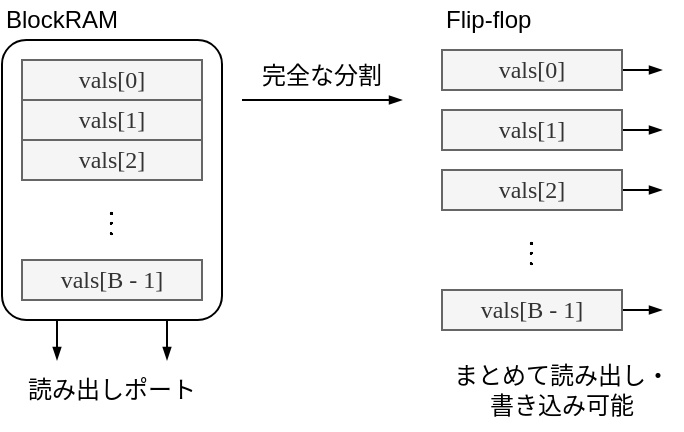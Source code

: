 <mxfile version="20.6.2" type="device" pages="4"><diagram id="UNWoonAWKmsvJ8WCkdMM" name="ページ1"><mxGraphModel dx="982" dy="569" grid="1" gridSize="5" guides="1" tooltips="1" connect="1" arrows="1" fold="1" page="1" pageScale="1" pageWidth="700" pageHeight="500" math="1" shadow="0"><root><mxCell id="0"/><mxCell id="1" parent="0"/><mxCell id="6nAjpD68wjU6zoZ4kjgN-2" value="" style="rounded=1;whiteSpace=wrap;html=1;fontFamily=Lucida Console;arcSize=11;" vertex="1" parent="1"><mxGeometry x="70" y="70" width="110" height="140" as="geometry"/></mxCell><mxCell id="KqojdBM9KNabxC_AVLxv-1" value="vals[0]" style="rounded=0;whiteSpace=wrap;html=1;fillColor=#f5f5f5;fontColor=#333333;strokeColor=#666666;fontFamily=Lucida Console;" vertex="1" parent="1"><mxGeometry x="80" y="80" width="90" height="20" as="geometry"/></mxCell><mxCell id="KqojdBM9KNabxC_AVLxv-2" value="vals[1]" style="rounded=0;whiteSpace=wrap;html=1;fillColor=#f5f5f5;fontColor=#333333;strokeColor=#666666;fontFamily=Lucida Console;" vertex="1" parent="1"><mxGeometry x="80" y="100" width="90" height="20" as="geometry"/></mxCell><mxCell id="KqojdBM9KNabxC_AVLxv-3" value="vals[B - 1]" style="rounded=0;whiteSpace=wrap;html=1;fillColor=#f5f5f5;fontColor=#333333;strokeColor=#666666;fontFamily=Lucida Console;" vertex="1" parent="1"><mxGeometry x="80" y="180" width="90" height="20" as="geometry"/></mxCell><mxCell id="KqojdBM9KNabxC_AVLxv-4" value="\(\vdots\)" style="text;html=1;strokeColor=none;fillColor=none;align=center;verticalAlign=middle;whiteSpace=wrap;rounded=0;fontFamily=Lucida Console;" vertex="1" parent="1"><mxGeometry x="80" y="140" width="90" height="40" as="geometry"/></mxCell><mxCell id="KqojdBM9KNabxC_AVLxv-5" value="" style="endArrow=blockThin;html=1;rounded=0;fontFamily=Lucida Console;endFill=1;endSize=4;startSize=4;" edge="1" parent="1"><mxGeometry width="50" height="50" relative="1" as="geometry"><mxPoint x="190" y="100" as="sourcePoint"/><mxPoint x="270" y="100" as="targetPoint"/></mxGeometry></mxCell><mxCell id="KqojdBM9KNabxC_AVLxv-6" value="完全な分割" style="text;html=1;strokeColor=none;fillColor=none;align=center;verticalAlign=middle;whiteSpace=wrap;rounded=0;fontFamily=Lucida Console;" vertex="1" parent="1"><mxGeometry x="190" y="75" width="80" height="25" as="geometry"/></mxCell><mxCell id="6nAjpD68wjU6zoZ4kjgN-10" style="edgeStyle=orthogonalEdgeStyle;rounded=0;orthogonalLoop=1;jettySize=auto;html=1;exitX=1;exitY=0.5;exitDx=0;exitDy=0;fontFamily=Lucida Console;endArrow=blockThin;endFill=1;startSize=4;endSize=4;" edge="1" parent="1" source="KqojdBM9KNabxC_AVLxv-7"><mxGeometry relative="1" as="geometry"><mxPoint x="400" y="85.19" as="targetPoint"/></mxGeometry></mxCell><mxCell id="KqojdBM9KNabxC_AVLxv-7" value="vals[0]" style="rounded=0;whiteSpace=wrap;html=1;fillColor=#f5f5f5;fontColor=#333333;strokeColor=#666666;fontFamily=Lucida Console;" vertex="1" parent="1"><mxGeometry x="290" y="75" width="90" height="20" as="geometry"/></mxCell><mxCell id="6nAjpD68wjU6zoZ4kjgN-11" style="edgeStyle=orthogonalEdgeStyle;rounded=0;orthogonalLoop=1;jettySize=auto;html=1;exitX=1;exitY=0.5;exitDx=0;exitDy=0;fontFamily=Lucida Console;endArrow=blockThin;endFill=1;startSize=4;endSize=4;" edge="1" parent="1" source="KqojdBM9KNabxC_AVLxv-8"><mxGeometry relative="1" as="geometry"><mxPoint x="400" y="115.19" as="targetPoint"/></mxGeometry></mxCell><mxCell id="KqojdBM9KNabxC_AVLxv-8" value="vals[1]" style="rounded=0;whiteSpace=wrap;html=1;fillColor=#f5f5f5;fontColor=#333333;strokeColor=#666666;fontFamily=Lucida Console;" vertex="1" parent="1"><mxGeometry x="290" y="105" width="90" height="20" as="geometry"/></mxCell><mxCell id="6nAjpD68wjU6zoZ4kjgN-13" style="edgeStyle=orthogonalEdgeStyle;rounded=0;orthogonalLoop=1;jettySize=auto;html=1;exitX=1;exitY=0.5;exitDx=0;exitDy=0;fontFamily=Lucida Console;endArrow=blockThin;endFill=1;startSize=4;endSize=4;" edge="1" parent="1" source="KqojdBM9KNabxC_AVLxv-9"><mxGeometry relative="1" as="geometry"><mxPoint x="400" y="205.19" as="targetPoint"/></mxGeometry></mxCell><mxCell id="KqojdBM9KNabxC_AVLxv-9" value="vals[B - 1]" style="rounded=0;whiteSpace=wrap;html=1;fillColor=#f5f5f5;fontColor=#333333;strokeColor=#666666;fontFamily=Lucida Console;" vertex="1" parent="1"><mxGeometry x="290" y="195" width="90" height="20" as="geometry"/></mxCell><mxCell id="KqojdBM9KNabxC_AVLxv-10" value="\(\vdots\)" style="text;html=1;strokeColor=none;fillColor=none;align=center;verticalAlign=middle;whiteSpace=wrap;rounded=0;fontFamily=Lucida Console;" vertex="1" parent="1"><mxGeometry x="290" y="155" width="90" height="40" as="geometry"/></mxCell><mxCell id="KqojdBM9KNabxC_AVLxv-11" value="vals[2]" style="rounded=0;whiteSpace=wrap;html=1;fillColor=#f5f5f5;fontColor=#333333;strokeColor=#666666;fontFamily=Lucida Console;" vertex="1" parent="1"><mxGeometry x="80" y="120" width="90" height="20" as="geometry"/></mxCell><mxCell id="6nAjpD68wjU6zoZ4kjgN-12" style="edgeStyle=orthogonalEdgeStyle;rounded=0;orthogonalLoop=1;jettySize=auto;html=1;exitX=1;exitY=0.5;exitDx=0;exitDy=0;fontFamily=Lucida Console;endArrow=blockThin;endFill=1;startSize=4;endSize=4;" edge="1" parent="1" source="KqojdBM9KNabxC_AVLxv-13"><mxGeometry relative="1" as="geometry"><mxPoint x="400" y="145.19" as="targetPoint"/></mxGeometry></mxCell><mxCell id="KqojdBM9KNabxC_AVLxv-13" value="vals[2]" style="rounded=0;whiteSpace=wrap;html=1;fillColor=#f5f5f5;fontColor=#333333;strokeColor=#666666;fontFamily=Lucida Console;" vertex="1" parent="1"><mxGeometry x="290" y="135" width="90" height="20" as="geometry"/></mxCell><mxCell id="6nAjpD68wjU6zoZ4kjgN-4" value="" style="endArrow=blockThin;html=1;rounded=0;fontFamily=Lucida Console;endFill=1;endSize=4;startSize=4;exitX=0.25;exitY=1;exitDx=0;exitDy=0;entryX=0.25;entryY=0;entryDx=0;entryDy=0;" edge="1" parent="1" source="6nAjpD68wjU6zoZ4kjgN-2" target="6nAjpD68wjU6zoZ4kjgN-7"><mxGeometry width="50" height="50" relative="1" as="geometry"><mxPoint x="105" y="260" as="sourcePoint"/><mxPoint x="97.5" y="230" as="targetPoint"/></mxGeometry></mxCell><mxCell id="6nAjpD68wjU6zoZ4kjgN-6" value="" style="endArrow=blockThin;html=1;rounded=0;fontFamily=Lucida Console;endFill=1;endSize=4;startSize=4;exitX=0.75;exitY=1;exitDx=0;exitDy=0;entryX=0.75;entryY=0;entryDx=0;entryDy=0;" edge="1" parent="1" source="6nAjpD68wjU6zoZ4kjgN-2" target="6nAjpD68wjU6zoZ4kjgN-7"><mxGeometry width="50" height="50" relative="1" as="geometry"><mxPoint x="102.5" y="215.0" as="sourcePoint"/><mxPoint x="152.5" y="230" as="targetPoint"/></mxGeometry></mxCell><mxCell id="6nAjpD68wjU6zoZ4kjgN-7" value="読み出しポート" style="text;html=1;strokeColor=none;fillColor=none;align=center;verticalAlign=middle;whiteSpace=wrap;rounded=0;fontFamily=Lucida Console;" vertex="1" parent="1"><mxGeometry x="70" y="230" width="110" height="30" as="geometry"/></mxCell><mxCell id="6nAjpD68wjU6zoZ4kjgN-14" value="まとめて読み出し・&lt;br&gt;書き込み可能" style="text;html=1;strokeColor=none;fillColor=none;align=center;verticalAlign=middle;whiteSpace=wrap;rounded=0;fontFamily=Lucida Console;" vertex="1" parent="1"><mxGeometry x="290" y="225" width="120" height="40" as="geometry"/></mxCell><mxCell id="hMOk3bk0rHxy3xivgaiN-1" value="BlockRAM" style="text;html=1;strokeColor=none;fillColor=none;align=left;verticalAlign=middle;whiteSpace=wrap;rounded=0;fontFamily=Helvetica;" vertex="1" parent="1"><mxGeometry x="70" y="50" width="80" height="20" as="geometry"/></mxCell><mxCell id="hMOk3bk0rHxy3xivgaiN-2" value="Flip-flop" style="text;html=1;strokeColor=none;fillColor=none;align=left;verticalAlign=middle;whiteSpace=wrap;rounded=0;fontFamily=Helvetica;" vertex="1" parent="1"><mxGeometry x="290" y="50" width="80" height="20" as="geometry"/></mxCell></root></mxGraphModel></diagram><diagram id="TYGlRbxBuqPkgrBhMuMw" name="ページ2"><mxGraphModel dx="1422" dy="824" grid="1" gridSize="5" guides="1" tooltips="1" connect="1" arrows="1" fold="1" page="1" pageScale="1" pageWidth="700" pageHeight="700" math="1" shadow="0"><root><mxCell id="0"/><mxCell id="1" parent="0"/><mxCell id="j8svdFMc4Rb2ySouLT6N-17" style="edgeStyle=none;rounded=0;orthogonalLoop=1;jettySize=auto;html=1;exitX=0;exitY=0.25;exitDx=0;exitDy=0;fontFamily=Helvetica;endArrow=blockThin;endFill=1;startSize=4;endSize=4;" edge="1" parent="1" source="uzf0s4xR9zL4_aqhXEQo-37"><mxGeometry relative="1" as="geometry"><mxPoint x="170" y="540" as="targetPoint"/></mxGeometry></mxCell><mxCell id="j8svdFMc4Rb2ySouLT6N-18" style="edgeStyle=none;rounded=0;orthogonalLoop=1;jettySize=auto;html=1;exitX=0;exitY=0.75;exitDx=0;exitDy=0;fontFamily=Helvetica;endArrow=blockThin;endFill=1;startSize=4;endSize=4;" edge="1" parent="1" source="uzf0s4xR9zL4_aqhXEQo-37"><mxGeometry relative="1" as="geometry"><mxPoint x="170" y="570" as="targetPoint"/></mxGeometry></mxCell><mxCell id="uzf0s4xR9zL4_aqhXEQo-37" value="" style="rounded=1;whiteSpace=wrap;html=1;fontFamily=Lucida Console;arcSize=11;" vertex="1" parent="1"><mxGeometry x="190" y="525" width="260" height="60" as="geometry"/></mxCell><mxCell id="j8svdFMc4Rb2ySouLT6N-15" style="edgeStyle=none;rounded=0;orthogonalLoop=1;jettySize=auto;html=1;exitX=0;exitY=0.25;exitDx=0;exitDy=0;fontFamily=Helvetica;endArrow=blockThin;endFill=1;startSize=4;endSize=4;" edge="1" parent="1" source="uzf0s4xR9zL4_aqhXEQo-36"><mxGeometry relative="1" as="geometry"><mxPoint x="170" y="470" as="targetPoint"/></mxGeometry></mxCell><mxCell id="j8svdFMc4Rb2ySouLT6N-16" style="edgeStyle=none;rounded=0;orthogonalLoop=1;jettySize=auto;html=1;exitX=0;exitY=0.75;exitDx=0;exitDy=0;fontFamily=Helvetica;endArrow=blockThin;endFill=1;startSize=4;endSize=4;" edge="1" parent="1" source="uzf0s4xR9zL4_aqhXEQo-36"><mxGeometry relative="1" as="geometry"><mxPoint x="170" y="500" as="targetPoint"/></mxGeometry></mxCell><mxCell id="uzf0s4xR9zL4_aqhXEQo-36" value="" style="rounded=1;whiteSpace=wrap;html=1;fontFamily=Lucida Console;arcSize=11;" vertex="1" parent="1"><mxGeometry x="190" y="455" width="260" height="60" as="geometry"/></mxCell><mxCell id="j8svdFMc4Rb2ySouLT6N-13" style="edgeStyle=none;rounded=0;orthogonalLoop=1;jettySize=auto;html=1;exitX=0;exitY=0.25;exitDx=0;exitDy=0;fontFamily=Helvetica;endArrow=blockThin;endFill=1;startSize=4;endSize=4;" edge="1" parent="1" source="uzf0s4xR9zL4_aqhXEQo-35"><mxGeometry relative="1" as="geometry"><mxPoint x="170" y="400" as="targetPoint"/></mxGeometry></mxCell><mxCell id="j8svdFMc4Rb2ySouLT6N-14" style="edgeStyle=none;rounded=0;orthogonalLoop=1;jettySize=auto;html=1;exitX=0;exitY=0.75;exitDx=0;exitDy=0;fontFamily=Helvetica;endArrow=blockThin;endFill=1;startSize=4;endSize=4;" edge="1" parent="1" source="uzf0s4xR9zL4_aqhXEQo-35"><mxGeometry relative="1" as="geometry"><mxPoint x="170" y="430" as="targetPoint"/></mxGeometry></mxCell><mxCell id="uzf0s4xR9zL4_aqhXEQo-35" value="" style="rounded=1;whiteSpace=wrap;html=1;fontFamily=Lucida Console;arcSize=11;" vertex="1" parent="1"><mxGeometry x="190" y="385" width="260" height="60" as="geometry"/></mxCell><mxCell id="j8svdFMc4Rb2ySouLT6N-11" style="edgeStyle=none;rounded=0;orthogonalLoop=1;jettySize=auto;html=1;exitX=0;exitY=0.25;exitDx=0;exitDy=0;entryX=1;entryY=0.25;entryDx=0;entryDy=0;fontFamily=Helvetica;endArrow=blockThin;endFill=1;startSize=4;endSize=4;" edge="1" parent="1" source="uzf0s4xR9zL4_aqhXEQo-34"><mxGeometry relative="1" as="geometry"><mxPoint x="170" y="330" as="targetPoint"/></mxGeometry></mxCell><mxCell id="j8svdFMc4Rb2ySouLT6N-12" style="edgeStyle=none;rounded=0;orthogonalLoop=1;jettySize=auto;html=1;exitX=0;exitY=0.75;exitDx=0;exitDy=0;entryX=1;entryY=0.75;entryDx=0;entryDy=0;fontFamily=Helvetica;endArrow=blockThin;endFill=1;startSize=4;endSize=4;" edge="1" parent="1" source="uzf0s4xR9zL4_aqhXEQo-34"><mxGeometry relative="1" as="geometry"><mxPoint x="170" y="360" as="targetPoint"/></mxGeometry></mxCell><mxCell id="uzf0s4xR9zL4_aqhXEQo-34" value="" style="rounded=1;whiteSpace=wrap;html=1;fontFamily=Lucida Console;arcSize=11;" vertex="1" parent="1"><mxGeometry x="190" y="315" width="260" height="60" as="geometry"/></mxCell><mxCell id="j8svdFMc4Rb2ySouLT6N-7" style="edgeStyle=none;rounded=0;orthogonalLoop=1;jettySize=auto;html=1;exitX=0;exitY=0.25;exitDx=0;exitDy=0;entryX=1;entryY=0.25;entryDx=0;entryDy=0;fontFamily=Helvetica;endArrow=blockThin;endFill=1;startSize=4;endSize=4;" edge="1" parent="1" source="SxV0f4g4vA5MP3snKvbW-1"><mxGeometry relative="1" as="geometry"><mxPoint x="170" y="115" as="targetPoint"/></mxGeometry></mxCell><mxCell id="j8svdFMc4Rb2ySouLT6N-8" style="edgeStyle=none;rounded=0;orthogonalLoop=1;jettySize=auto;html=1;exitX=0;exitY=0.75;exitDx=0;exitDy=0;entryX=1;entryY=0.75;entryDx=0;entryDy=0;fontFamily=Helvetica;endArrow=blockThin;endFill=1;startSize=4;endSize=4;" edge="1" parent="1" source="SxV0f4g4vA5MP3snKvbW-1"><mxGeometry relative="1" as="geometry"><mxPoint x="170" y="205" as="targetPoint"/></mxGeometry></mxCell><mxCell id="SxV0f4g4vA5MP3snKvbW-1" value="" style="rounded=1;whiteSpace=wrap;html=1;fontFamily=Lucida Console;arcSize=11;" vertex="1" parent="1"><mxGeometry x="190" y="70" width="260" height="180" as="geometry"/></mxCell><mxCell id="8n_lkVvTwj56MKdWmnSB-8" value="w[0][0]" style="rounded=0;whiteSpace=wrap;html=1;fillColor=#f5f5f5;fontColor=#333333;strokeColor=#666666;fontFamily=Lucida Console;" vertex="1" parent="1"><mxGeometry x="200" y="80" width="60" height="20" as="geometry"/></mxCell><mxCell id="8n_lkVvTwj56MKdWmnSB-9" value="w[0][1]" style="rounded=0;whiteSpace=wrap;html=1;fillColor=#f5f5f5;fontColor=#333333;strokeColor=#666666;fontFamily=Lucida Console;" vertex="1" parent="1"><mxGeometry x="260" y="80" width="60" height="20" as="geometry"/></mxCell><mxCell id="8n_lkVvTwj56MKdWmnSB-10" value="w[0][2]" style="rounded=0;whiteSpace=wrap;html=1;fillColor=#f5f5f5;fontColor=#333333;strokeColor=#666666;fontFamily=Lucida Console;" vertex="1" parent="1"><mxGeometry x="320" y="80" width="60" height="20" as="geometry"/></mxCell><mxCell id="8n_lkVvTwj56MKdWmnSB-11" value="w[0][3]" style="rounded=0;whiteSpace=wrap;html=1;fillColor=#f5f5f5;fontColor=#333333;strokeColor=#666666;fontFamily=Lucida Console;" vertex="1" parent="1"><mxGeometry x="380" y="80" width="60" height="20" as="geometry"/></mxCell><mxCell id="8n_lkVvTwj56MKdWmnSB-12" value="w[1][0]" style="rounded=0;whiteSpace=wrap;html=1;fillColor=#f5f5f5;fontColor=#333333;strokeColor=#666666;fontFamily=Lucida Console;" vertex="1" parent="1"><mxGeometry x="200" y="100" width="60" height="20" as="geometry"/></mxCell><mxCell id="8n_lkVvTwj56MKdWmnSB-13" value="w[1][1]" style="rounded=0;whiteSpace=wrap;html=1;fillColor=#f5f5f5;fontColor=#333333;strokeColor=#666666;fontFamily=Lucida Console;" vertex="1" parent="1"><mxGeometry x="260" y="100" width="60" height="20" as="geometry"/></mxCell><mxCell id="8n_lkVvTwj56MKdWmnSB-14" value="w[1][2]" style="rounded=0;whiteSpace=wrap;html=1;fillColor=#f5f5f5;fontColor=#333333;strokeColor=#666666;fontFamily=Lucida Console;" vertex="1" parent="1"><mxGeometry x="320" y="100" width="60" height="20" as="geometry"/></mxCell><mxCell id="8n_lkVvTwj56MKdWmnSB-15" value="w[1][3]" style="rounded=0;whiteSpace=wrap;html=1;fillColor=#f5f5f5;fontColor=#333333;strokeColor=#666666;fontFamily=Lucida Console;" vertex="1" parent="1"><mxGeometry x="380" y="100" width="60" height="20" as="geometry"/></mxCell><mxCell id="8n_lkVvTwj56MKdWmnSB-16" value="w[2][0]" style="rounded=0;whiteSpace=wrap;html=1;fillColor=#f5f5f5;fontColor=#333333;strokeColor=#666666;fontFamily=Lucida Console;" vertex="1" parent="1"><mxGeometry x="200" y="120" width="60" height="20" as="geometry"/></mxCell><mxCell id="8n_lkVvTwj56MKdWmnSB-17" value="w[2][1]" style="rounded=0;whiteSpace=wrap;html=1;fillColor=#f5f5f5;fontColor=#333333;strokeColor=#666666;fontFamily=Lucida Console;" vertex="1" parent="1"><mxGeometry x="260" y="120" width="60" height="20" as="geometry"/></mxCell><mxCell id="8n_lkVvTwj56MKdWmnSB-18" value="w[2][2]" style="rounded=0;whiteSpace=wrap;html=1;fillColor=#f5f5f5;fontColor=#333333;strokeColor=#666666;fontFamily=Lucida Console;" vertex="1" parent="1"><mxGeometry x="320" y="120" width="60" height="20" as="geometry"/></mxCell><mxCell id="8n_lkVvTwj56MKdWmnSB-19" value="w[2][3]" style="rounded=0;whiteSpace=wrap;html=1;fillColor=#f5f5f5;fontColor=#333333;strokeColor=#666666;fontFamily=Lucida Console;" vertex="1" parent="1"><mxGeometry x="380" y="120" width="60" height="20" as="geometry"/></mxCell><mxCell id="8n_lkVvTwj56MKdWmnSB-20" value="w[3][0]" style="rounded=0;whiteSpace=wrap;html=1;fillColor=#f5f5f5;fontColor=#333333;strokeColor=#666666;fontFamily=Lucida Console;" vertex="1" parent="1"><mxGeometry x="200" y="140" width="60" height="20" as="geometry"/></mxCell><mxCell id="8n_lkVvTwj56MKdWmnSB-21" value="w[3][1]" style="rounded=0;whiteSpace=wrap;html=1;fillColor=#f5f5f5;fontColor=#333333;strokeColor=#666666;fontFamily=Lucida Console;" vertex="1" parent="1"><mxGeometry x="260" y="140" width="60" height="20" as="geometry"/></mxCell><mxCell id="8n_lkVvTwj56MKdWmnSB-22" value="w[3][2]" style="rounded=0;whiteSpace=wrap;html=1;fillColor=#f5f5f5;fontColor=#333333;strokeColor=#666666;fontFamily=Lucida Console;" vertex="1" parent="1"><mxGeometry x="320" y="140" width="60" height="20" as="geometry"/></mxCell><mxCell id="8n_lkVvTwj56MKdWmnSB-23" value="w[3][3]" style="rounded=0;whiteSpace=wrap;html=1;fillColor=#f5f5f5;fontColor=#333333;strokeColor=#666666;fontFamily=Lucida Console;" vertex="1" parent="1"><mxGeometry x="380" y="140" width="60" height="20" as="geometry"/></mxCell><mxCell id="8n_lkVvTwj56MKdWmnSB-24" value="w[4][0]" style="rounded=0;whiteSpace=wrap;html=1;fillColor=#f5f5f5;fontColor=#333333;strokeColor=#666666;fontFamily=Lucida Console;" vertex="1" parent="1"><mxGeometry x="200" y="160" width="60" height="20" as="geometry"/></mxCell><mxCell id="8n_lkVvTwj56MKdWmnSB-25" value="w[4][1]" style="rounded=0;whiteSpace=wrap;html=1;fillColor=#f5f5f5;fontColor=#333333;strokeColor=#666666;fontFamily=Lucida Console;" vertex="1" parent="1"><mxGeometry x="260" y="160" width="60" height="20" as="geometry"/></mxCell><mxCell id="8n_lkVvTwj56MKdWmnSB-26" value="w[4][2]" style="rounded=0;whiteSpace=wrap;html=1;fillColor=#f5f5f5;fontColor=#333333;strokeColor=#666666;fontFamily=Lucida Console;" vertex="1" parent="1"><mxGeometry x="320" y="160" width="60" height="20" as="geometry"/></mxCell><mxCell id="8n_lkVvTwj56MKdWmnSB-27" value="w[4][3]" style="rounded=0;whiteSpace=wrap;html=1;fillColor=#f5f5f5;fontColor=#333333;strokeColor=#666666;fontFamily=Lucida Console;" vertex="1" parent="1"><mxGeometry x="380" y="160" width="60" height="20" as="geometry"/></mxCell><mxCell id="8n_lkVvTwj56MKdWmnSB-28" value="w[5][0]" style="rounded=0;whiteSpace=wrap;html=1;fillColor=#f5f5f5;fontColor=#333333;strokeColor=#666666;fontFamily=Lucida Console;" vertex="1" parent="1"><mxGeometry x="200" y="180" width="60" height="20" as="geometry"/></mxCell><mxCell id="8n_lkVvTwj56MKdWmnSB-29" value="w[5][1]" style="rounded=0;whiteSpace=wrap;html=1;fillColor=#f5f5f5;fontColor=#333333;strokeColor=#666666;fontFamily=Lucida Console;" vertex="1" parent="1"><mxGeometry x="260" y="180" width="60" height="20" as="geometry"/></mxCell><mxCell id="8n_lkVvTwj56MKdWmnSB-30" value="w[5][2]" style="rounded=0;whiteSpace=wrap;html=1;fillColor=#f5f5f5;fontColor=#333333;strokeColor=#666666;fontFamily=Lucida Console;" vertex="1" parent="1"><mxGeometry x="320" y="180" width="60" height="20" as="geometry"/></mxCell><mxCell id="8n_lkVvTwj56MKdWmnSB-31" value="w[5][3]" style="rounded=0;whiteSpace=wrap;html=1;fillColor=#f5f5f5;fontColor=#333333;strokeColor=#666666;fontFamily=Lucida Console;" vertex="1" parent="1"><mxGeometry x="380" y="180" width="60" height="20" as="geometry"/></mxCell><mxCell id="8n_lkVvTwj56MKdWmnSB-32" value="w[6][0]" style="rounded=0;whiteSpace=wrap;html=1;fillColor=#f5f5f5;fontColor=#333333;strokeColor=#666666;fontFamily=Lucida Console;" vertex="1" parent="1"><mxGeometry x="200" y="200" width="60" height="20" as="geometry"/></mxCell><mxCell id="8n_lkVvTwj56MKdWmnSB-33" value="w[6][1]" style="rounded=0;whiteSpace=wrap;html=1;fillColor=#f5f5f5;fontColor=#333333;strokeColor=#666666;fontFamily=Lucida Console;" vertex="1" parent="1"><mxGeometry x="260" y="200" width="60" height="20" as="geometry"/></mxCell><mxCell id="8n_lkVvTwj56MKdWmnSB-34" value="w[6][2]" style="rounded=0;whiteSpace=wrap;html=1;fillColor=#f5f5f5;fontColor=#333333;strokeColor=#666666;fontFamily=Lucida Console;" vertex="1" parent="1"><mxGeometry x="320" y="200" width="60" height="20" as="geometry"/></mxCell><mxCell id="8n_lkVvTwj56MKdWmnSB-35" value="w[6][3]" style="rounded=0;whiteSpace=wrap;html=1;fillColor=#f5f5f5;fontColor=#333333;strokeColor=#666666;fontFamily=Lucida Console;" vertex="1" parent="1"><mxGeometry x="380" y="200" width="60" height="20" as="geometry"/></mxCell><mxCell id="8n_lkVvTwj56MKdWmnSB-36" value="w[7][0]" style="rounded=0;whiteSpace=wrap;html=1;fillColor=#f5f5f5;fontColor=#333333;strokeColor=#666666;fontFamily=Lucida Console;" vertex="1" parent="1"><mxGeometry x="200" y="220" width="60" height="20" as="geometry"/></mxCell><mxCell id="8n_lkVvTwj56MKdWmnSB-37" value="w[7][1]" style="rounded=0;whiteSpace=wrap;html=1;fillColor=#f5f5f5;fontColor=#333333;strokeColor=#666666;fontFamily=Lucida Console;" vertex="1" parent="1"><mxGeometry x="260" y="220" width="60" height="20" as="geometry"/></mxCell><mxCell id="8n_lkVvTwj56MKdWmnSB-38" value="w[7][2]" style="rounded=0;whiteSpace=wrap;html=1;fillColor=#f5f5f5;fontColor=#333333;strokeColor=#666666;fontFamily=Lucida Console;" vertex="1" parent="1"><mxGeometry x="320" y="220" width="60" height="20" as="geometry"/></mxCell><mxCell id="8n_lkVvTwj56MKdWmnSB-39" value="w[7][3]" style="rounded=0;whiteSpace=wrap;html=1;fillColor=#f5f5f5;fontColor=#333333;strokeColor=#666666;fontFamily=Lucida Console;" vertex="1" parent="1"><mxGeometry x="380" y="220" width="60" height="20" as="geometry"/></mxCell><mxCell id="uzf0s4xR9zL4_aqhXEQo-1" value="BlockRAM" style="text;html=1;strokeColor=none;fillColor=none;align=left;verticalAlign=middle;whiteSpace=wrap;rounded=0;fontFamily=Helvetica;" vertex="1" parent="1"><mxGeometry x="190" y="50" width="80" height="20" as="geometry"/></mxCell><mxCell id="uzf0s4xR9zL4_aqhXEQo-2" value="w[0][0]" style="rounded=0;whiteSpace=wrap;html=1;fillColor=#f5f5f5;fontColor=#333333;strokeColor=#666666;fontFamily=Lucida Console;" vertex="1" parent="1"><mxGeometry x="200" y="325" width="60" height="20" as="geometry"/></mxCell><mxCell id="uzf0s4xR9zL4_aqhXEQo-3" value="w[0][1]" style="rounded=0;whiteSpace=wrap;html=1;fillColor=#f5f5f5;fontColor=#333333;strokeColor=#666666;fontFamily=Lucida Console;" vertex="1" parent="1"><mxGeometry x="260" y="325" width="60" height="20" as="geometry"/></mxCell><mxCell id="uzf0s4xR9zL4_aqhXEQo-4" value="w[0][2]" style="rounded=0;whiteSpace=wrap;html=1;fillColor=#f5f5f5;fontColor=#333333;strokeColor=#666666;fontFamily=Lucida Console;" vertex="1" parent="1"><mxGeometry x="320" y="325" width="60" height="20" as="geometry"/></mxCell><mxCell id="uzf0s4xR9zL4_aqhXEQo-5" value="w[0][3]" style="rounded=0;whiteSpace=wrap;html=1;fillColor=#f5f5f5;fontColor=#333333;strokeColor=#666666;fontFamily=Lucida Console;" vertex="1" parent="1"><mxGeometry x="380" y="325" width="60" height="20" as="geometry"/></mxCell><mxCell id="uzf0s4xR9zL4_aqhXEQo-6" value="w[1][0]" style="rounded=0;whiteSpace=wrap;html=1;fillColor=#f5f5f5;fontColor=#333333;strokeColor=#666666;fontFamily=Lucida Console;" vertex="1" parent="1"><mxGeometry x="200" y="395" width="60" height="20" as="geometry"/></mxCell><mxCell id="uzf0s4xR9zL4_aqhXEQo-7" value="w[1][1]" style="rounded=0;whiteSpace=wrap;html=1;fillColor=#f5f5f5;fontColor=#333333;strokeColor=#666666;fontFamily=Lucida Console;" vertex="1" parent="1"><mxGeometry x="260" y="395" width="60" height="20" as="geometry"/></mxCell><mxCell id="uzf0s4xR9zL4_aqhXEQo-8" value="w[1][2]" style="rounded=0;whiteSpace=wrap;html=1;fillColor=#f5f5f5;fontColor=#333333;strokeColor=#666666;fontFamily=Lucida Console;" vertex="1" parent="1"><mxGeometry x="320" y="395" width="60" height="20" as="geometry"/></mxCell><mxCell id="uzf0s4xR9zL4_aqhXEQo-9" value="w[1][3]" style="rounded=0;whiteSpace=wrap;html=1;fillColor=#f5f5f5;fontColor=#333333;strokeColor=#666666;fontFamily=Lucida Console;" vertex="1" parent="1"><mxGeometry x="380" y="395" width="60" height="20" as="geometry"/></mxCell><mxCell id="uzf0s4xR9zL4_aqhXEQo-10" value="w[2][0]" style="rounded=0;whiteSpace=wrap;html=1;fillColor=#f5f5f5;fontColor=#333333;strokeColor=#666666;fontFamily=Lucida Console;" vertex="1" parent="1"><mxGeometry x="200" y="465" width="60" height="20" as="geometry"/></mxCell><mxCell id="uzf0s4xR9zL4_aqhXEQo-11" value="w[2][1]" style="rounded=0;whiteSpace=wrap;html=1;fillColor=#f5f5f5;fontColor=#333333;strokeColor=#666666;fontFamily=Lucida Console;" vertex="1" parent="1"><mxGeometry x="260" y="465" width="60" height="20" as="geometry"/></mxCell><mxCell id="uzf0s4xR9zL4_aqhXEQo-12" value="w[2][2]" style="rounded=0;whiteSpace=wrap;html=1;fillColor=#f5f5f5;fontColor=#333333;strokeColor=#666666;fontFamily=Lucida Console;" vertex="1" parent="1"><mxGeometry x="320" y="465" width="60" height="20" as="geometry"/></mxCell><mxCell id="uzf0s4xR9zL4_aqhXEQo-13" value="w[2][3]" style="rounded=0;whiteSpace=wrap;html=1;fillColor=#f5f5f5;fontColor=#333333;strokeColor=#666666;fontFamily=Lucida Console;" vertex="1" parent="1"><mxGeometry x="380" y="465" width="60" height="20" as="geometry"/></mxCell><mxCell id="uzf0s4xR9zL4_aqhXEQo-14" value="w[3][0]" style="rounded=0;whiteSpace=wrap;html=1;fillColor=#f5f5f5;fontColor=#333333;strokeColor=#666666;fontFamily=Lucida Console;" vertex="1" parent="1"><mxGeometry x="200" y="535" width="60" height="20" as="geometry"/></mxCell><mxCell id="uzf0s4xR9zL4_aqhXEQo-15" value="w[3][1]" style="rounded=0;whiteSpace=wrap;html=1;fillColor=#f5f5f5;fontColor=#333333;strokeColor=#666666;fontFamily=Lucida Console;" vertex="1" parent="1"><mxGeometry x="260" y="535" width="60" height="20" as="geometry"/></mxCell><mxCell id="uzf0s4xR9zL4_aqhXEQo-16" value="w[3][2]" style="rounded=0;whiteSpace=wrap;html=1;fillColor=#f5f5f5;fontColor=#333333;strokeColor=#666666;fontFamily=Lucida Console;" vertex="1" parent="1"><mxGeometry x="320" y="535" width="60" height="20" as="geometry"/></mxCell><mxCell id="uzf0s4xR9zL4_aqhXEQo-17" value="w[3][3]" style="rounded=0;whiteSpace=wrap;html=1;fillColor=#f5f5f5;fontColor=#333333;strokeColor=#666666;fontFamily=Lucida Console;" vertex="1" parent="1"><mxGeometry x="380" y="535" width="60" height="20" as="geometry"/></mxCell><mxCell id="uzf0s4xR9zL4_aqhXEQo-18" value="w[4][0]" style="rounded=0;whiteSpace=wrap;html=1;fillColor=#f5f5f5;fontColor=#333333;strokeColor=#666666;fontFamily=Lucida Console;" vertex="1" parent="1"><mxGeometry x="200" y="345" width="60" height="20" as="geometry"/></mxCell><mxCell id="uzf0s4xR9zL4_aqhXEQo-19" value="w[4][1]" style="rounded=0;whiteSpace=wrap;html=1;fillColor=#f5f5f5;fontColor=#333333;strokeColor=#666666;fontFamily=Lucida Console;" vertex="1" parent="1"><mxGeometry x="260" y="345" width="60" height="20" as="geometry"/></mxCell><mxCell id="uzf0s4xR9zL4_aqhXEQo-20" value="w[4][2]" style="rounded=0;whiteSpace=wrap;html=1;fillColor=#f5f5f5;fontColor=#333333;strokeColor=#666666;fontFamily=Lucida Console;" vertex="1" parent="1"><mxGeometry x="320" y="345" width="60" height="20" as="geometry"/></mxCell><mxCell id="uzf0s4xR9zL4_aqhXEQo-21" value="w[4][3]" style="rounded=0;whiteSpace=wrap;html=1;fillColor=#f5f5f5;fontColor=#333333;strokeColor=#666666;fontFamily=Lucida Console;" vertex="1" parent="1"><mxGeometry x="380" y="345" width="60" height="20" as="geometry"/></mxCell><mxCell id="uzf0s4xR9zL4_aqhXEQo-22" value="w[5][0]" style="rounded=0;whiteSpace=wrap;html=1;fillColor=#f5f5f5;fontColor=#333333;strokeColor=#666666;fontFamily=Lucida Console;" vertex="1" parent="1"><mxGeometry x="200" y="415" width="60" height="20" as="geometry"/></mxCell><mxCell id="uzf0s4xR9zL4_aqhXEQo-23" value="w[5][1]" style="rounded=0;whiteSpace=wrap;html=1;fillColor=#f5f5f5;fontColor=#333333;strokeColor=#666666;fontFamily=Lucida Console;" vertex="1" parent="1"><mxGeometry x="260" y="415" width="60" height="20" as="geometry"/></mxCell><mxCell id="uzf0s4xR9zL4_aqhXEQo-24" value="w[5][2]" style="rounded=0;whiteSpace=wrap;html=1;fillColor=#f5f5f5;fontColor=#333333;strokeColor=#666666;fontFamily=Lucida Console;" vertex="1" parent="1"><mxGeometry x="320" y="415" width="60" height="20" as="geometry"/></mxCell><mxCell id="uzf0s4xR9zL4_aqhXEQo-25" value="w[5][3]" style="rounded=0;whiteSpace=wrap;html=1;fillColor=#f5f5f5;fontColor=#333333;strokeColor=#666666;fontFamily=Lucida Console;" vertex="1" parent="1"><mxGeometry x="380" y="415" width="60" height="20" as="geometry"/></mxCell><mxCell id="uzf0s4xR9zL4_aqhXEQo-26" value="w[6][0]" style="rounded=0;whiteSpace=wrap;html=1;fillColor=#f5f5f5;fontColor=#333333;strokeColor=#666666;fontFamily=Lucida Console;" vertex="1" parent="1"><mxGeometry x="200" y="485" width="60" height="20" as="geometry"/></mxCell><mxCell id="uzf0s4xR9zL4_aqhXEQo-27" value="w[6][1]" style="rounded=0;whiteSpace=wrap;html=1;fillColor=#f5f5f5;fontColor=#333333;strokeColor=#666666;fontFamily=Lucida Console;" vertex="1" parent="1"><mxGeometry x="260" y="485" width="60" height="20" as="geometry"/></mxCell><mxCell id="uzf0s4xR9zL4_aqhXEQo-28" value="w[6][2]" style="rounded=0;whiteSpace=wrap;html=1;fillColor=#f5f5f5;fontColor=#333333;strokeColor=#666666;fontFamily=Lucida Console;" vertex="1" parent="1"><mxGeometry x="320" y="485" width="60" height="20" as="geometry"/></mxCell><mxCell id="uzf0s4xR9zL4_aqhXEQo-29" value="w[6][3]" style="rounded=0;whiteSpace=wrap;html=1;fillColor=#f5f5f5;fontColor=#333333;strokeColor=#666666;fontFamily=Lucida Console;" vertex="1" parent="1"><mxGeometry x="380" y="485" width="60" height="20" as="geometry"/></mxCell><mxCell id="uzf0s4xR9zL4_aqhXEQo-30" value="w[7][0]" style="rounded=0;whiteSpace=wrap;html=1;fillColor=#f5f5f5;fontColor=#333333;strokeColor=#666666;fontFamily=Lucida Console;" vertex="1" parent="1"><mxGeometry x="200" y="555" width="60" height="20" as="geometry"/></mxCell><mxCell id="uzf0s4xR9zL4_aqhXEQo-31" value="w[7][1]" style="rounded=0;whiteSpace=wrap;html=1;fillColor=#f5f5f5;fontColor=#333333;strokeColor=#666666;fontFamily=Lucida Console;" vertex="1" parent="1"><mxGeometry x="260" y="555" width="60" height="20" as="geometry"/></mxCell><mxCell id="uzf0s4xR9zL4_aqhXEQo-32" value="w[7][2]" style="rounded=0;whiteSpace=wrap;html=1;fillColor=#f5f5f5;fontColor=#333333;strokeColor=#666666;fontFamily=Lucida Console;" vertex="1" parent="1"><mxGeometry x="320" y="555" width="60" height="20" as="geometry"/></mxCell><mxCell id="uzf0s4xR9zL4_aqhXEQo-33" value="w[7][3]" style="rounded=0;whiteSpace=wrap;html=1;fillColor=#f5f5f5;fontColor=#333333;strokeColor=#666666;fontFamily=Lucida Console;" vertex="1" parent="1"><mxGeometry x="380" y="555" width="60" height="20" as="geometry"/></mxCell><mxCell id="_sr2nxC1m6YH8vw5B7j6-1" style="rounded=0;orthogonalLoop=1;jettySize=auto;html=1;fontFamily=Lucida Console;endArrow=blockThin;endFill=1;startSize=4;endSize=4;" edge="1" parent="1"><mxGeometry relative="1" as="geometry"><mxPoint x="260" y="305" as="targetPoint"/><mxPoint x="260" y="260" as="sourcePoint"/></mxGeometry></mxCell><mxCell id="B_emY6a17VqYSu5ZslrW-1" value="サイクリック分割&lt;br&gt;(factor=4 dim=1)" style="text;html=1;strokeColor=none;fillColor=none;align=center;verticalAlign=middle;whiteSpace=wrap;rounded=0;fontFamily=Lucida Console;" vertex="1" parent="1"><mxGeometry x="260" y="260" width="170" height="45" as="geometry"/></mxCell><mxCell id="j8svdFMc4Rb2ySouLT6N-1" value="BlockRAM" style="text;html=1;strokeColor=none;fillColor=none;align=left;verticalAlign=middle;whiteSpace=wrap;rounded=0;fontFamily=Helvetica;" vertex="1" parent="1"><mxGeometry x="455" y="315" width="80" height="20" as="geometry"/></mxCell><mxCell id="j8svdFMc4Rb2ySouLT6N-2" value="BlockRAM" style="text;html=1;strokeColor=none;fillColor=none;align=left;verticalAlign=middle;whiteSpace=wrap;rounded=0;fontFamily=Helvetica;" vertex="1" parent="1"><mxGeometry x="455" y="385" width="80" height="20" as="geometry"/></mxCell><mxCell id="j8svdFMc4Rb2ySouLT6N-3" value="BlockRAM" style="text;html=1;strokeColor=none;fillColor=none;align=left;verticalAlign=middle;whiteSpace=wrap;rounded=0;fontFamily=Helvetica;" vertex="1" parent="1"><mxGeometry x="455" y="455" width="80" height="20" as="geometry"/></mxCell><mxCell id="j8svdFMc4Rb2ySouLT6N-4" value="BlockRAM" style="text;html=1;strokeColor=none;fillColor=none;align=left;verticalAlign=middle;whiteSpace=wrap;rounded=0;fontFamily=Helvetica;" vertex="1" parent="1"><mxGeometry x="455" y="525" width="80" height="20" as="geometry"/></mxCell><mxCell id="gzuvKDtObxj_5FTT0oqd-1" value="読み出し&lt;br&gt;ポート" style="text;html=1;strokeColor=none;fillColor=none;align=center;verticalAlign=middle;whiteSpace=wrap;rounded=0;fontFamily=Lucida Console;" vertex="1" parent="1"><mxGeometry x="130" y="145" width="60" height="30" as="geometry"/></mxCell><mxCell id="gzuvKDtObxj_5FTT0oqd-2" value="w[0][1]" style="text;html=1;strokeColor=none;fillColor=none;align=center;verticalAlign=middle;whiteSpace=wrap;rounded=0;fontFamily=Lucida Console;" vertex="1" parent="1"><mxGeometry x="110" y="320" width="60" height="20" as="geometry"/></mxCell><mxCell id="gzuvKDtObxj_5FTT0oqd-3" value="w[1][1]" style="text;html=1;strokeColor=none;fillColor=none;align=center;verticalAlign=middle;whiteSpace=wrap;rounded=0;fontFamily=Lucida Console;" vertex="1" parent="1"><mxGeometry x="110" y="390" width="60" height="20" as="geometry"/></mxCell><mxCell id="gzuvKDtObxj_5FTT0oqd-4" value="w[2][1]" style="text;html=1;strokeColor=none;fillColor=none;align=center;verticalAlign=middle;whiteSpace=wrap;rounded=0;fontFamily=Lucida Console;" vertex="1" parent="1"><mxGeometry x="110" y="460" width="60" height="20" as="geometry"/></mxCell><mxCell id="gzuvKDtObxj_5FTT0oqd-5" value="w[3][1]" style="text;html=1;strokeColor=none;fillColor=none;align=center;verticalAlign=middle;whiteSpace=wrap;rounded=0;fontFamily=Lucida Console;" vertex="1" parent="1"><mxGeometry x="110" y="530" width="60" height="20" as="geometry"/></mxCell><mxCell id="gzuvKDtObxj_5FTT0oqd-6" value="w[4][1]" style="text;html=1;strokeColor=none;fillColor=none;align=center;verticalAlign=middle;whiteSpace=wrap;rounded=0;fontFamily=Lucida Console;" vertex="1" parent="1"><mxGeometry x="110" y="350" width="60" height="20" as="geometry"/></mxCell><mxCell id="gzuvKDtObxj_5FTT0oqd-7" value="w[5][1]" style="text;html=1;strokeColor=none;fillColor=none;align=center;verticalAlign=middle;whiteSpace=wrap;rounded=0;fontFamily=Lucida Console;" vertex="1" parent="1"><mxGeometry x="110" y="420" width="60" height="20" as="geometry"/></mxCell><mxCell id="gzuvKDtObxj_5FTT0oqd-8" value="w[6][1]" style="text;html=1;strokeColor=none;fillColor=none;align=center;verticalAlign=middle;whiteSpace=wrap;rounded=0;fontFamily=Lucida Console;" vertex="1" parent="1"><mxGeometry x="110" y="490" width="60" height="20" as="geometry"/></mxCell><mxCell id="gzuvKDtObxj_5FTT0oqd-9" value="w[7][1]" style="text;html=1;strokeColor=none;fillColor=none;align=center;verticalAlign=middle;whiteSpace=wrap;rounded=0;fontFamily=Lucida Console;" vertex="1" parent="1"><mxGeometry x="110" y="560" width="60" height="20" as="geometry"/></mxCell><mxCell id="OW6BaAMRIVoiO2ITvqln-1" value="w[0][0]" style="text;html=1;strokeColor=none;fillColor=none;align=center;verticalAlign=middle;whiteSpace=wrap;rounded=0;fontFamily=Lucida Console;" vertex="1" parent="1"><mxGeometry x="40" y="320" width="60" height="20" as="geometry"/></mxCell><mxCell id="OW6BaAMRIVoiO2ITvqln-2" value="w[1][0]" style="text;html=1;strokeColor=none;fillColor=none;align=center;verticalAlign=middle;whiteSpace=wrap;rounded=0;fontFamily=Lucida Console;" vertex="1" parent="1"><mxGeometry x="40" y="390" width="60" height="20" as="geometry"/></mxCell><mxCell id="OW6BaAMRIVoiO2ITvqln-3" value="w[2][0]" style="text;html=1;strokeColor=none;fillColor=none;align=center;verticalAlign=middle;whiteSpace=wrap;rounded=0;fontFamily=Lucida Console;" vertex="1" parent="1"><mxGeometry x="40" y="460" width="60" height="20" as="geometry"/></mxCell><mxCell id="OW6BaAMRIVoiO2ITvqln-4" value="w[3][0]" style="text;html=1;strokeColor=none;fillColor=none;align=center;verticalAlign=middle;whiteSpace=wrap;rounded=0;fontFamily=Lucida Console;" vertex="1" parent="1"><mxGeometry x="40" y="530" width="60" height="20" as="geometry"/></mxCell><mxCell id="OW6BaAMRIVoiO2ITvqln-5" value="w[4][0]" style="text;html=1;strokeColor=none;fillColor=none;align=center;verticalAlign=middle;whiteSpace=wrap;rounded=0;fontFamily=Lucida Console;" vertex="1" parent="1"><mxGeometry x="40" y="350" width="60" height="20" as="geometry"/></mxCell><mxCell id="OW6BaAMRIVoiO2ITvqln-6" value="w[5][0]" style="text;html=1;strokeColor=none;fillColor=none;align=center;verticalAlign=middle;whiteSpace=wrap;rounded=0;fontFamily=Lucida Console;" vertex="1" parent="1"><mxGeometry x="40" y="420" width="60" height="20" as="geometry"/></mxCell><mxCell id="OW6BaAMRIVoiO2ITvqln-7" value="w[6][0]" style="text;html=1;strokeColor=none;fillColor=none;align=center;verticalAlign=middle;whiteSpace=wrap;rounded=0;fontFamily=Lucida Console;" vertex="1" parent="1"><mxGeometry x="40" y="490" width="60" height="20" as="geometry"/></mxCell><mxCell id="OW6BaAMRIVoiO2ITvqln-8" value="w[7][0]" style="text;html=1;strokeColor=none;fillColor=none;align=center;verticalAlign=middle;whiteSpace=wrap;rounded=0;fontFamily=Lucida Console;" vertex="1" parent="1"><mxGeometry x="40" y="560" width="60" height="20" as="geometry"/></mxCell></root></mxGraphModel></diagram><diagram id="hXKkdDdkcLcupXw6vnYu" name="ページ3"><mxGraphModel dx="1178" dy="683" grid="1" gridSize="5" guides="1" tooltips="1" connect="1" arrows="1" fold="1" page="1" pageScale="1" pageWidth="700" pageHeight="700" math="1" shadow="0"><root><mxCell id="0"/><mxCell id="1" parent="0"/><mxCell id="HU8-yUpAZj0w_YA1cb2r-3" style="edgeStyle=none;rounded=0;orthogonalLoop=1;jettySize=auto;html=1;exitX=0.25;exitY=1;exitDx=0;exitDy=0;fontFamily=Helvetica;endArrow=blockThin;endFill=1;startSize=4;endSize=4;" edge="1" parent="1" source="80QO7cOo9hP_JtEdJNrk-18"><mxGeometry relative="1" as="geometry"><mxPoint x="260" y="515" as="targetPoint"/></mxGeometry></mxCell><mxCell id="HU8-yUpAZj0w_YA1cb2r-4" style="edgeStyle=none;rounded=0;orthogonalLoop=1;jettySize=auto;html=1;exitX=0.75;exitY=1;exitDx=0;exitDy=0;fontFamily=Helvetica;endArrow=blockThin;endFill=1;startSize=4;endSize=4;" edge="1" parent="1" source="80QO7cOo9hP_JtEdJNrk-18"><mxGeometry relative="1" as="geometry"><mxPoint x="330" y="515" as="targetPoint"/></mxGeometry></mxCell><mxCell id="80QO7cOo9hP_JtEdJNrk-18" value="" style="rounded=1;whiteSpace=wrap;html=1;fontFamily=Lucida Console;arcSize=11;" vertex="1" parent="1"><mxGeometry x="225" y="315" width="140" height="180" as="geometry"/></mxCell><mxCell id="HU8-yUpAZj0w_YA1cb2r-1" style="edgeStyle=none;rounded=0;orthogonalLoop=1;jettySize=auto;html=1;exitX=0.25;exitY=1;exitDx=0;exitDy=0;fontFamily=Helvetica;endArrow=blockThin;endFill=1;startSize=4;endSize=4;" edge="1" parent="1" source="80QO7cOo9hP_JtEdJNrk-1"><mxGeometry relative="1" as="geometry"><mxPoint x="110" y="515" as="targetPoint"/></mxGeometry></mxCell><mxCell id="HU8-yUpAZj0w_YA1cb2r-2" style="edgeStyle=none;rounded=0;orthogonalLoop=1;jettySize=auto;html=1;exitX=0.75;exitY=1;exitDx=0;exitDy=0;fontFamily=Helvetica;endArrow=blockThin;endFill=1;startSize=4;endSize=4;" edge="1" parent="1" source="80QO7cOo9hP_JtEdJNrk-1"><mxGeometry relative="1" as="geometry"><mxPoint x="180" y="515" as="targetPoint"/></mxGeometry></mxCell><mxCell id="80QO7cOo9hP_JtEdJNrk-1" value="" style="rounded=1;whiteSpace=wrap;html=1;fontFamily=Lucida Console;arcSize=11;" vertex="1" parent="1"><mxGeometry x="75" y="315" width="140" height="180" as="geometry"/></mxCell><mxCell id="uYxm_Uni1RqUH9imP7uO-1" style="edgeStyle=none;rounded=0;orthogonalLoop=1;jettySize=auto;html=1;exitX=0;exitY=0.25;exitDx=0;exitDy=0;entryX=1;entryY=0.25;entryDx=0;entryDy=0;fontFamily=Helvetica;endArrow=blockThin;endFill=1;startSize=4;endSize=4;" edge="1" parent="1" source="uYxm_Uni1RqUH9imP7uO-3"><mxGeometry relative="1" as="geometry"><mxPoint x="70" y="115" as="targetPoint"/></mxGeometry></mxCell><mxCell id="uYxm_Uni1RqUH9imP7uO-2" style="edgeStyle=none;rounded=0;orthogonalLoop=1;jettySize=auto;html=1;exitX=0;exitY=0.75;exitDx=0;exitDy=0;entryX=1;entryY=0.75;entryDx=0;entryDy=0;fontFamily=Helvetica;endArrow=blockThin;endFill=1;startSize=4;endSize=4;" edge="1" parent="1" source="uYxm_Uni1RqUH9imP7uO-3"><mxGeometry relative="1" as="geometry"><mxPoint x="70" y="205" as="targetPoint"/></mxGeometry></mxCell><mxCell id="uYxm_Uni1RqUH9imP7uO-3" value="" style="rounded=1;whiteSpace=wrap;html=1;fontFamily=Lucida Console;arcSize=11;" vertex="1" parent="1"><mxGeometry x="90" y="70" width="260" height="180" as="geometry"/></mxCell><mxCell id="uYxm_Uni1RqUH9imP7uO-4" value="w[0][0]" style="rounded=0;whiteSpace=wrap;html=1;fillColor=#f5f5f5;fontColor=#333333;strokeColor=#666666;fontFamily=Lucida Console;" vertex="1" parent="1"><mxGeometry x="100" y="80" width="60" height="20" as="geometry"/></mxCell><mxCell id="uYxm_Uni1RqUH9imP7uO-5" value="w[0][1]" style="rounded=0;whiteSpace=wrap;html=1;fillColor=#f5f5f5;fontColor=#333333;strokeColor=#666666;fontFamily=Lucida Console;" vertex="1" parent="1"><mxGeometry x="160" y="80" width="60" height="20" as="geometry"/></mxCell><mxCell id="uYxm_Uni1RqUH9imP7uO-6" value="w[0][2]" style="rounded=0;whiteSpace=wrap;html=1;fillColor=#f5f5f5;fontColor=#333333;strokeColor=#666666;fontFamily=Lucida Console;" vertex="1" parent="1"><mxGeometry x="220" y="80" width="60" height="20" as="geometry"/></mxCell><mxCell id="uYxm_Uni1RqUH9imP7uO-7" value="w[0][3]" style="rounded=0;whiteSpace=wrap;html=1;fillColor=#f5f5f5;fontColor=#333333;strokeColor=#666666;fontFamily=Lucida Console;" vertex="1" parent="1"><mxGeometry x="280" y="80" width="60" height="20" as="geometry"/></mxCell><mxCell id="uYxm_Uni1RqUH9imP7uO-8" value="w[1][0]" style="rounded=0;whiteSpace=wrap;html=1;fillColor=#f5f5f5;fontColor=#333333;strokeColor=#666666;fontFamily=Lucida Console;" vertex="1" parent="1"><mxGeometry x="100" y="100" width="60" height="20" as="geometry"/></mxCell><mxCell id="uYxm_Uni1RqUH9imP7uO-9" value="w[1][1]" style="rounded=0;whiteSpace=wrap;html=1;fillColor=#f5f5f5;fontColor=#333333;strokeColor=#666666;fontFamily=Lucida Console;" vertex="1" parent="1"><mxGeometry x="160" y="100" width="60" height="20" as="geometry"/></mxCell><mxCell id="uYxm_Uni1RqUH9imP7uO-10" value="w[1][2]" style="rounded=0;whiteSpace=wrap;html=1;fillColor=#f5f5f5;fontColor=#333333;strokeColor=#666666;fontFamily=Lucida Console;" vertex="1" parent="1"><mxGeometry x="220" y="100" width="60" height="20" as="geometry"/></mxCell><mxCell id="uYxm_Uni1RqUH9imP7uO-11" value="w[1][3]" style="rounded=0;whiteSpace=wrap;html=1;fillColor=#f5f5f5;fontColor=#333333;strokeColor=#666666;fontFamily=Lucida Console;" vertex="1" parent="1"><mxGeometry x="280" y="100" width="60" height="20" as="geometry"/></mxCell><mxCell id="uYxm_Uni1RqUH9imP7uO-12" value="w[2][0]" style="rounded=0;whiteSpace=wrap;html=1;fillColor=#f5f5f5;fontColor=#333333;strokeColor=#666666;fontFamily=Lucida Console;" vertex="1" parent="1"><mxGeometry x="100" y="120" width="60" height="20" as="geometry"/></mxCell><mxCell id="uYxm_Uni1RqUH9imP7uO-13" value="w[2][1]" style="rounded=0;whiteSpace=wrap;html=1;fillColor=#f5f5f5;fontColor=#333333;strokeColor=#666666;fontFamily=Lucida Console;" vertex="1" parent="1"><mxGeometry x="160" y="120" width="60" height="20" as="geometry"/></mxCell><mxCell id="uYxm_Uni1RqUH9imP7uO-14" value="w[2][2]" style="rounded=0;whiteSpace=wrap;html=1;fillColor=#f5f5f5;fontColor=#333333;strokeColor=#666666;fontFamily=Lucida Console;" vertex="1" parent="1"><mxGeometry x="220" y="120" width="60" height="20" as="geometry"/></mxCell><mxCell id="uYxm_Uni1RqUH9imP7uO-15" value="w[2][3]" style="rounded=0;whiteSpace=wrap;html=1;fillColor=#f5f5f5;fontColor=#333333;strokeColor=#666666;fontFamily=Lucida Console;" vertex="1" parent="1"><mxGeometry x="280" y="120" width="60" height="20" as="geometry"/></mxCell><mxCell id="uYxm_Uni1RqUH9imP7uO-16" value="w[3][0]" style="rounded=0;whiteSpace=wrap;html=1;fillColor=#f5f5f5;fontColor=#333333;strokeColor=#666666;fontFamily=Lucida Console;" vertex="1" parent="1"><mxGeometry x="100" y="140" width="60" height="20" as="geometry"/></mxCell><mxCell id="uYxm_Uni1RqUH9imP7uO-17" value="w[3][1]" style="rounded=0;whiteSpace=wrap;html=1;fillColor=#f5f5f5;fontColor=#333333;strokeColor=#666666;fontFamily=Lucida Console;" vertex="1" parent="1"><mxGeometry x="160" y="140" width="60" height="20" as="geometry"/></mxCell><mxCell id="uYxm_Uni1RqUH9imP7uO-18" value="w[3][2]" style="rounded=0;whiteSpace=wrap;html=1;fillColor=#f5f5f5;fontColor=#333333;strokeColor=#666666;fontFamily=Lucida Console;" vertex="1" parent="1"><mxGeometry x="220" y="140" width="60" height="20" as="geometry"/></mxCell><mxCell id="uYxm_Uni1RqUH9imP7uO-19" value="w[3][3]" style="rounded=0;whiteSpace=wrap;html=1;fillColor=#f5f5f5;fontColor=#333333;strokeColor=#666666;fontFamily=Lucida Console;" vertex="1" parent="1"><mxGeometry x="280" y="140" width="60" height="20" as="geometry"/></mxCell><mxCell id="uYxm_Uni1RqUH9imP7uO-20" value="w[4][0]" style="rounded=0;whiteSpace=wrap;html=1;fillColor=#f5f5f5;fontColor=#333333;strokeColor=#666666;fontFamily=Lucida Console;" vertex="1" parent="1"><mxGeometry x="100" y="160" width="60" height="20" as="geometry"/></mxCell><mxCell id="uYxm_Uni1RqUH9imP7uO-21" value="w[4][1]" style="rounded=0;whiteSpace=wrap;html=1;fillColor=#f5f5f5;fontColor=#333333;strokeColor=#666666;fontFamily=Lucida Console;" vertex="1" parent="1"><mxGeometry x="160" y="160" width="60" height="20" as="geometry"/></mxCell><mxCell id="uYxm_Uni1RqUH9imP7uO-22" value="w[4][2]" style="rounded=0;whiteSpace=wrap;html=1;fillColor=#f5f5f5;fontColor=#333333;strokeColor=#666666;fontFamily=Lucida Console;" vertex="1" parent="1"><mxGeometry x="220" y="160" width="60" height="20" as="geometry"/></mxCell><mxCell id="uYxm_Uni1RqUH9imP7uO-23" value="w[4][3]" style="rounded=0;whiteSpace=wrap;html=1;fillColor=#f5f5f5;fontColor=#333333;strokeColor=#666666;fontFamily=Lucida Console;" vertex="1" parent="1"><mxGeometry x="280" y="160" width="60" height="20" as="geometry"/></mxCell><mxCell id="uYxm_Uni1RqUH9imP7uO-24" value="w[5][0]" style="rounded=0;whiteSpace=wrap;html=1;fillColor=#f5f5f5;fontColor=#333333;strokeColor=#666666;fontFamily=Lucida Console;" vertex="1" parent="1"><mxGeometry x="100" y="180" width="60" height="20" as="geometry"/></mxCell><mxCell id="uYxm_Uni1RqUH9imP7uO-25" value="w[5][1]" style="rounded=0;whiteSpace=wrap;html=1;fillColor=#f5f5f5;fontColor=#333333;strokeColor=#666666;fontFamily=Lucida Console;" vertex="1" parent="1"><mxGeometry x="160" y="180" width="60" height="20" as="geometry"/></mxCell><mxCell id="uYxm_Uni1RqUH9imP7uO-26" value="w[5][2]" style="rounded=0;whiteSpace=wrap;html=1;fillColor=#f5f5f5;fontColor=#333333;strokeColor=#666666;fontFamily=Lucida Console;" vertex="1" parent="1"><mxGeometry x="220" y="180" width="60" height="20" as="geometry"/></mxCell><mxCell id="uYxm_Uni1RqUH9imP7uO-27" value="w[5][3]" style="rounded=0;whiteSpace=wrap;html=1;fillColor=#f5f5f5;fontColor=#333333;strokeColor=#666666;fontFamily=Lucida Console;" vertex="1" parent="1"><mxGeometry x="280" y="180" width="60" height="20" as="geometry"/></mxCell><mxCell id="uYxm_Uni1RqUH9imP7uO-28" value="w[6][0]" style="rounded=0;whiteSpace=wrap;html=1;fillColor=#f5f5f5;fontColor=#333333;strokeColor=#666666;fontFamily=Lucida Console;" vertex="1" parent="1"><mxGeometry x="100" y="200" width="60" height="20" as="geometry"/></mxCell><mxCell id="uYxm_Uni1RqUH9imP7uO-29" value="w[6][1]" style="rounded=0;whiteSpace=wrap;html=1;fillColor=#f5f5f5;fontColor=#333333;strokeColor=#666666;fontFamily=Lucida Console;" vertex="1" parent="1"><mxGeometry x="160" y="200" width="60" height="20" as="geometry"/></mxCell><mxCell id="uYxm_Uni1RqUH9imP7uO-30" value="w[6][2]" style="rounded=0;whiteSpace=wrap;html=1;fillColor=#f5f5f5;fontColor=#333333;strokeColor=#666666;fontFamily=Lucida Console;" vertex="1" parent="1"><mxGeometry x="220" y="200" width="60" height="20" as="geometry"/></mxCell><mxCell id="uYxm_Uni1RqUH9imP7uO-31" value="w[6][3]" style="rounded=0;whiteSpace=wrap;html=1;fillColor=#f5f5f5;fontColor=#333333;strokeColor=#666666;fontFamily=Lucida Console;" vertex="1" parent="1"><mxGeometry x="280" y="200" width="60" height="20" as="geometry"/></mxCell><mxCell id="uYxm_Uni1RqUH9imP7uO-32" value="w[7][0]" style="rounded=0;whiteSpace=wrap;html=1;fillColor=#f5f5f5;fontColor=#333333;strokeColor=#666666;fontFamily=Lucida Console;" vertex="1" parent="1"><mxGeometry x="100" y="220" width="60" height="20" as="geometry"/></mxCell><mxCell id="uYxm_Uni1RqUH9imP7uO-33" value="w[7][1]" style="rounded=0;whiteSpace=wrap;html=1;fillColor=#f5f5f5;fontColor=#333333;strokeColor=#666666;fontFamily=Lucida Console;" vertex="1" parent="1"><mxGeometry x="160" y="220" width="60" height="20" as="geometry"/></mxCell><mxCell id="uYxm_Uni1RqUH9imP7uO-34" value="w[7][2]" style="rounded=0;whiteSpace=wrap;html=1;fillColor=#f5f5f5;fontColor=#333333;strokeColor=#666666;fontFamily=Lucida Console;" vertex="1" parent="1"><mxGeometry x="220" y="220" width="60" height="20" as="geometry"/></mxCell><mxCell id="uYxm_Uni1RqUH9imP7uO-35" value="w[7][3]" style="rounded=0;whiteSpace=wrap;html=1;fillColor=#f5f5f5;fontColor=#333333;strokeColor=#666666;fontFamily=Lucida Console;" vertex="1" parent="1"><mxGeometry x="280" y="220" width="60" height="20" as="geometry"/></mxCell><mxCell id="uYxm_Uni1RqUH9imP7uO-36" value="BlockRAM" style="text;html=1;strokeColor=none;fillColor=none;align=left;verticalAlign=middle;whiteSpace=wrap;rounded=0;fontFamily=Helvetica;" vertex="1" parent="1"><mxGeometry x="90" y="50" width="80" height="20" as="geometry"/></mxCell><mxCell id="uYxm_Uni1RqUH9imP7uO-37" style="rounded=0;orthogonalLoop=1;jettySize=auto;html=1;fontFamily=Lucida Console;endArrow=blockThin;endFill=1;startSize=4;endSize=4;" edge="1" parent="1"><mxGeometry relative="1" as="geometry"><mxPoint x="160" y="305" as="targetPoint"/><mxPoint x="160" y="260" as="sourcePoint"/></mxGeometry></mxCell><mxCell id="uYxm_Uni1RqUH9imP7uO-38" value="サイクリック分割&lt;br&gt;(factor=2 dim=2)" style="text;html=1;strokeColor=none;fillColor=none;align=center;verticalAlign=middle;whiteSpace=wrap;rounded=0;fontFamily=Lucida Console;" vertex="1" parent="1"><mxGeometry x="160" y="260" width="125" height="45" as="geometry"/></mxCell><mxCell id="uYxm_Uni1RqUH9imP7uO-39" value="読み出し&lt;br&gt;ポート" style="text;html=1;strokeColor=none;fillColor=none;align=center;verticalAlign=middle;whiteSpace=wrap;rounded=0;fontFamily=Lucida Console;" vertex="1" parent="1"><mxGeometry x="30" y="145" width="60" height="30" as="geometry"/></mxCell><mxCell id="RI5DzaBoY07Ty4W1WxNF-1" value="w[0][0]" style="rounded=0;whiteSpace=wrap;html=1;fillColor=#f5f5f5;fontColor=#333333;strokeColor=#666666;fontFamily=Lucida Console;" vertex="1" parent="1"><mxGeometry x="85" y="325" width="60" height="20" as="geometry"/></mxCell><mxCell id="RI5DzaBoY07Ty4W1WxNF-2" value="w[0][1]" style="rounded=0;whiteSpace=wrap;html=1;fillColor=#f5f5f5;fontColor=#333333;strokeColor=#666666;fontFamily=Lucida Console;" vertex="1" parent="1"><mxGeometry x="235" y="325" width="60" height="20" as="geometry"/></mxCell><mxCell id="RI5DzaBoY07Ty4W1WxNF-3" value="w[1][0]" style="rounded=0;whiteSpace=wrap;html=1;fillColor=#f5f5f5;fontColor=#333333;strokeColor=#666666;fontFamily=Lucida Console;" vertex="1" parent="1"><mxGeometry x="85" y="345" width="60" height="20" as="geometry"/></mxCell><mxCell id="RI5DzaBoY07Ty4W1WxNF-4" value="w[1][1]" style="rounded=0;whiteSpace=wrap;html=1;fillColor=#f5f5f5;fontColor=#333333;strokeColor=#666666;fontFamily=Lucida Console;" vertex="1" parent="1"><mxGeometry x="235" y="345" width="60" height="20" as="geometry"/></mxCell><mxCell id="RI5DzaBoY07Ty4W1WxNF-5" value="w[2][0]" style="rounded=0;whiteSpace=wrap;html=1;fillColor=#f5f5f5;fontColor=#333333;strokeColor=#666666;fontFamily=Lucida Console;" vertex="1" parent="1"><mxGeometry x="85" y="365" width="60" height="20" as="geometry"/></mxCell><mxCell id="RI5DzaBoY07Ty4W1WxNF-6" value="w[2][1]" style="rounded=0;whiteSpace=wrap;html=1;fillColor=#f5f5f5;fontColor=#333333;strokeColor=#666666;fontFamily=Lucida Console;" vertex="1" parent="1"><mxGeometry x="235" y="365" width="60" height="20" as="geometry"/></mxCell><mxCell id="RI5DzaBoY07Ty4W1WxNF-7" value="w[3][0]" style="rounded=0;whiteSpace=wrap;html=1;fillColor=#f5f5f5;fontColor=#333333;strokeColor=#666666;fontFamily=Lucida Console;" vertex="1" parent="1"><mxGeometry x="85" y="385" width="60" height="20" as="geometry"/></mxCell><mxCell id="RI5DzaBoY07Ty4W1WxNF-8" value="w[3][1]" style="rounded=0;whiteSpace=wrap;html=1;fillColor=#f5f5f5;fontColor=#333333;strokeColor=#666666;fontFamily=Lucida Console;" vertex="1" parent="1"><mxGeometry x="235" y="385" width="60" height="20" as="geometry"/></mxCell><mxCell id="RI5DzaBoY07Ty4W1WxNF-9" value="w[4][0]" style="rounded=0;whiteSpace=wrap;html=1;fillColor=#f5f5f5;fontColor=#333333;strokeColor=#666666;fontFamily=Lucida Console;" vertex="1" parent="1"><mxGeometry x="85" y="405" width="60" height="20" as="geometry"/></mxCell><mxCell id="RI5DzaBoY07Ty4W1WxNF-10" value="w[4][1]" style="rounded=0;whiteSpace=wrap;html=1;fillColor=#f5f5f5;fontColor=#333333;strokeColor=#666666;fontFamily=Lucida Console;" vertex="1" parent="1"><mxGeometry x="235" y="405" width="60" height="20" as="geometry"/></mxCell><mxCell id="RI5DzaBoY07Ty4W1WxNF-11" value="w[5][0]" style="rounded=0;whiteSpace=wrap;html=1;fillColor=#f5f5f5;fontColor=#333333;strokeColor=#666666;fontFamily=Lucida Console;" vertex="1" parent="1"><mxGeometry x="85" y="425" width="60" height="20" as="geometry"/></mxCell><mxCell id="RI5DzaBoY07Ty4W1WxNF-12" value="w[5][1]" style="rounded=0;whiteSpace=wrap;html=1;fillColor=#f5f5f5;fontColor=#333333;strokeColor=#666666;fontFamily=Lucida Console;" vertex="1" parent="1"><mxGeometry x="235" y="425" width="60" height="20" as="geometry"/></mxCell><mxCell id="RI5DzaBoY07Ty4W1WxNF-13" value="w[6][0]" style="rounded=0;whiteSpace=wrap;html=1;fillColor=#f5f5f5;fontColor=#333333;strokeColor=#666666;fontFamily=Lucida Console;" vertex="1" parent="1"><mxGeometry x="85" y="445" width="60" height="20" as="geometry"/></mxCell><mxCell id="RI5DzaBoY07Ty4W1WxNF-14" value="w[6][1]" style="rounded=0;whiteSpace=wrap;html=1;fillColor=#f5f5f5;fontColor=#333333;strokeColor=#666666;fontFamily=Lucida Console;" vertex="1" parent="1"><mxGeometry x="235" y="445" width="60" height="20" as="geometry"/></mxCell><mxCell id="RI5DzaBoY07Ty4W1WxNF-15" value="w[7][0]" style="rounded=0;whiteSpace=wrap;html=1;fillColor=#f5f5f5;fontColor=#333333;strokeColor=#666666;fontFamily=Lucida Console;" vertex="1" parent="1"><mxGeometry x="85" y="465" width="60" height="20" as="geometry"/></mxCell><mxCell id="RI5DzaBoY07Ty4W1WxNF-16" value="w[7][1]" style="rounded=0;whiteSpace=wrap;html=1;fillColor=#f5f5f5;fontColor=#333333;strokeColor=#666666;fontFamily=Lucida Console;" vertex="1" parent="1"><mxGeometry x="235" y="465" width="60" height="20" as="geometry"/></mxCell><mxCell id="80QO7cOo9hP_JtEdJNrk-2" value="w[0][2]" style="rounded=0;whiteSpace=wrap;html=1;fillColor=#f5f5f5;fontColor=#333333;strokeColor=#666666;fontFamily=Lucida Console;" vertex="1" parent="1"><mxGeometry x="145" y="325" width="60" height="20" as="geometry"/></mxCell><mxCell id="80QO7cOo9hP_JtEdJNrk-3" value="w[0][3]" style="rounded=0;whiteSpace=wrap;html=1;fillColor=#f5f5f5;fontColor=#333333;strokeColor=#666666;fontFamily=Lucida Console;" vertex="1" parent="1"><mxGeometry x="295" y="325" width="60" height="20" as="geometry"/></mxCell><mxCell id="80QO7cOo9hP_JtEdJNrk-4" value="w[1][2]" style="rounded=0;whiteSpace=wrap;html=1;fillColor=#f5f5f5;fontColor=#333333;strokeColor=#666666;fontFamily=Lucida Console;" vertex="1" parent="1"><mxGeometry x="145" y="345" width="60" height="20" as="geometry"/></mxCell><mxCell id="80QO7cOo9hP_JtEdJNrk-5" value="w[1][3]" style="rounded=0;whiteSpace=wrap;html=1;fillColor=#f5f5f5;fontColor=#333333;strokeColor=#666666;fontFamily=Lucida Console;" vertex="1" parent="1"><mxGeometry x="295" y="345" width="60" height="20" as="geometry"/></mxCell><mxCell id="80QO7cOo9hP_JtEdJNrk-6" value="w[2][2]" style="rounded=0;whiteSpace=wrap;html=1;fillColor=#f5f5f5;fontColor=#333333;strokeColor=#666666;fontFamily=Lucida Console;" vertex="1" parent="1"><mxGeometry x="145" y="365" width="60" height="20" as="geometry"/></mxCell><mxCell id="80QO7cOo9hP_JtEdJNrk-7" value="w[2][3]" style="rounded=0;whiteSpace=wrap;html=1;fillColor=#f5f5f5;fontColor=#333333;strokeColor=#666666;fontFamily=Lucida Console;" vertex="1" parent="1"><mxGeometry x="295" y="365" width="60" height="20" as="geometry"/></mxCell><mxCell id="80QO7cOo9hP_JtEdJNrk-8" value="w[3][2]" style="rounded=0;whiteSpace=wrap;html=1;fillColor=#f5f5f5;fontColor=#333333;strokeColor=#666666;fontFamily=Lucida Console;" vertex="1" parent="1"><mxGeometry x="145" y="385" width="60" height="20" as="geometry"/></mxCell><mxCell id="80QO7cOo9hP_JtEdJNrk-9" value="w[3][3]" style="rounded=0;whiteSpace=wrap;html=1;fillColor=#f5f5f5;fontColor=#333333;strokeColor=#666666;fontFamily=Lucida Console;" vertex="1" parent="1"><mxGeometry x="295" y="385" width="60" height="20" as="geometry"/></mxCell><mxCell id="80QO7cOo9hP_JtEdJNrk-10" value="w[4][2]" style="rounded=0;whiteSpace=wrap;html=1;fillColor=#f5f5f5;fontColor=#333333;strokeColor=#666666;fontFamily=Lucida Console;" vertex="1" parent="1"><mxGeometry x="145" y="405" width="60" height="20" as="geometry"/></mxCell><mxCell id="80QO7cOo9hP_JtEdJNrk-11" value="w[4][3]" style="rounded=0;whiteSpace=wrap;html=1;fillColor=#f5f5f5;fontColor=#333333;strokeColor=#666666;fontFamily=Lucida Console;" vertex="1" parent="1"><mxGeometry x="295" y="405" width="60" height="20" as="geometry"/></mxCell><mxCell id="80QO7cOo9hP_JtEdJNrk-12" value="w[5][2]" style="rounded=0;whiteSpace=wrap;html=1;fillColor=#f5f5f5;fontColor=#333333;strokeColor=#666666;fontFamily=Lucida Console;" vertex="1" parent="1"><mxGeometry x="145" y="425" width="60" height="20" as="geometry"/></mxCell><mxCell id="80QO7cOo9hP_JtEdJNrk-13" value="w[5][3]" style="rounded=0;whiteSpace=wrap;html=1;fillColor=#f5f5f5;fontColor=#333333;strokeColor=#666666;fontFamily=Lucida Console;" vertex="1" parent="1"><mxGeometry x="295" y="425" width="60" height="20" as="geometry"/></mxCell><mxCell id="80QO7cOo9hP_JtEdJNrk-14" value="w[6][2]" style="rounded=0;whiteSpace=wrap;html=1;fillColor=#f5f5f5;fontColor=#333333;strokeColor=#666666;fontFamily=Lucida Console;" vertex="1" parent="1"><mxGeometry x="145" y="445" width="60" height="20" as="geometry"/></mxCell><mxCell id="80QO7cOo9hP_JtEdJNrk-15" value="w[6][3]" style="rounded=0;whiteSpace=wrap;html=1;fillColor=#f5f5f5;fontColor=#333333;strokeColor=#666666;fontFamily=Lucida Console;" vertex="1" parent="1"><mxGeometry x="295" y="445" width="60" height="20" as="geometry"/></mxCell><mxCell id="80QO7cOo9hP_JtEdJNrk-16" value="w[7][2]" style="rounded=0;whiteSpace=wrap;html=1;fillColor=#f5f5f5;fontColor=#333333;strokeColor=#666666;fontFamily=Lucida Console;" vertex="1" parent="1"><mxGeometry x="145" y="465" width="60" height="20" as="geometry"/></mxCell><mxCell id="80QO7cOo9hP_JtEdJNrk-17" value="w[7][3]" style="rounded=0;whiteSpace=wrap;html=1;fillColor=#f5f5f5;fontColor=#333333;strokeColor=#666666;fontFamily=Lucida Console;" vertex="1" parent="1"><mxGeometry x="295" y="465" width="60" height="20" as="geometry"/></mxCell><mxCell id="VfIzw3JSL3e2wU7aXMJg-1" value="w[1][0]" style="text;html=1;strokeColor=none;fillColor=none;align=center;verticalAlign=middle;whiteSpace=wrap;rounded=0;fontFamily=Lucida Console;" vertex="1" parent="1"><mxGeometry x="80" y="520" width="60" height="20" as="geometry"/></mxCell><mxCell id="NBR132A1EVSOyPE9wGdM-1" value="w[1][1]" style="text;html=1;strokeColor=none;fillColor=none;align=center;verticalAlign=middle;whiteSpace=wrap;rounded=0;fontFamily=Lucida Console;" vertex="1" parent="1"><mxGeometry x="230" y="520" width="60" height="20" as="geometry"/></mxCell><mxCell id="NBR132A1EVSOyPE9wGdM-2" value="w[1][2]" style="text;html=1;strokeColor=none;fillColor=none;align=center;verticalAlign=middle;whiteSpace=wrap;rounded=0;fontFamily=Lucida Console;" vertex="1" parent="1"><mxGeometry x="150" y="520" width="60" height="20" as="geometry"/></mxCell><mxCell id="NBR132A1EVSOyPE9wGdM-3" value="w[1][3]" style="text;html=1;strokeColor=none;fillColor=none;align=center;verticalAlign=middle;whiteSpace=wrap;rounded=0;fontFamily=Lucida Console;" vertex="1" parent="1"><mxGeometry x="300" y="520" width="60" height="20" as="geometry"/></mxCell><mxCell id="s3clZMXQGBM8fw_r3dEH-1" value="w[0][0]" style="text;html=1;strokeColor=none;fillColor=none;align=center;verticalAlign=middle;whiteSpace=wrap;rounded=0;fontFamily=Lucida Console;" vertex="1" parent="1"><mxGeometry x="80" y="540" width="60" height="20" as="geometry"/></mxCell><mxCell id="s3clZMXQGBM8fw_r3dEH-2" value="w[0][1]" style="text;html=1;strokeColor=none;fillColor=none;align=center;verticalAlign=middle;whiteSpace=wrap;rounded=0;fontFamily=Lucida Console;" vertex="1" parent="1"><mxGeometry x="230" y="540" width="60" height="20" as="geometry"/></mxCell><mxCell id="s3clZMXQGBM8fw_r3dEH-3" value="w[0][2]" style="text;html=1;strokeColor=none;fillColor=none;align=center;verticalAlign=middle;whiteSpace=wrap;rounded=0;fontFamily=Lucida Console;" vertex="1" parent="1"><mxGeometry x="150" y="540" width="60" height="20" as="geometry"/></mxCell><mxCell id="s3clZMXQGBM8fw_r3dEH-4" value="w[0][3]" style="text;html=1;strokeColor=none;fillColor=none;align=center;verticalAlign=middle;whiteSpace=wrap;rounded=0;fontFamily=Lucida Console;" vertex="1" parent="1"><mxGeometry x="300" y="540" width="60" height="20" as="geometry"/></mxCell><mxCell id="sh-fXRWbdA2E9gtxPwg6-1" value="BlockRAM" style="text;html=1;strokeColor=none;fillColor=none;align=left;verticalAlign=middle;whiteSpace=wrap;rounded=0;fontFamily=Helvetica;" vertex="1" parent="1"><mxGeometry x="75" y="295" width="80" height="20" as="geometry"/></mxCell><mxCell id="sh-fXRWbdA2E9gtxPwg6-2" value="BlockRAM" style="text;html=1;strokeColor=none;fillColor=none;align=right;verticalAlign=middle;whiteSpace=wrap;rounded=0;fontFamily=Helvetica;" vertex="1" parent="1"><mxGeometry x="285" y="295" width="80" height="20" as="geometry"/></mxCell></root></mxGraphModel></diagram><diagram id="9MO_86n0HumeMuIi1-pk" name="ページ4"><mxGraphModel dx="1422" dy="824" grid="1" gridSize="5" guides="1" tooltips="1" connect="1" arrows="1" fold="1" page="1" pageScale="1" pageWidth="700" pageHeight="700" math="1" shadow="0"><root><mxCell id="0"/><mxCell id="1" parent="0"/><mxCell id="2SiEAvYlug0S7S6nCCrX-106" style="edgeStyle=none;rounded=0;orthogonalLoop=1;jettySize=auto;html=1;exitX=0;exitY=0.25;exitDx=0;exitDy=0;fontFamily=Helvetica;endArrow=blockThin;endFill=1;startSize=4;endSize=4;" edge="1" parent="1" source="2SiEAvYlug0S7S6nCCrX-6"><mxGeometry relative="1" as="geometry"><mxPoint x="170" y="450" as="targetPoint"/></mxGeometry></mxCell><mxCell id="2SiEAvYlug0S7S6nCCrX-107" style="edgeStyle=none;rounded=0;orthogonalLoop=1;jettySize=auto;html=1;exitX=0;exitY=0.75;exitDx=0;exitDy=0;fontFamily=Helvetica;endArrow=blockThin;endFill=1;startSize=4;endSize=4;" edge="1" parent="1" source="2SiEAvYlug0S7S6nCCrX-6"><mxGeometry relative="1" as="geometry"><mxPoint x="170" y="500" as="targetPoint"/></mxGeometry></mxCell><mxCell id="2SiEAvYlug0S7S6nCCrX-6" value="" style="rounded=1;whiteSpace=wrap;html=1;fontFamily=Lucida Console;arcSize=11;" vertex="1" parent="1"><mxGeometry x="190" y="425" width="260" height="100" as="geometry"/></mxCell><mxCell id="2SiEAvYlug0S7S6nCCrX-104" style="edgeStyle=none;rounded=0;orthogonalLoop=1;jettySize=auto;html=1;exitX=0;exitY=0.25;exitDx=0;exitDy=0;fontFamily=Helvetica;endArrow=blockThin;endFill=1;startSize=4;endSize=4;" edge="1" parent="1" source="2SiEAvYlug0S7S6nCCrX-12"><mxGeometry relative="1" as="geometry"><mxPoint x="170" y="340" as="targetPoint"/></mxGeometry></mxCell><mxCell id="2SiEAvYlug0S7S6nCCrX-105" style="edgeStyle=none;rounded=0;orthogonalLoop=1;jettySize=auto;html=1;exitX=0;exitY=0.75;exitDx=0;exitDy=0;fontFamily=Helvetica;endArrow=blockThin;endFill=1;startSize=4;endSize=4;" edge="1" parent="1" source="2SiEAvYlug0S7S6nCCrX-12"><mxGeometry relative="1" as="geometry"><mxPoint x="170" y="390" as="targetPoint"/></mxGeometry></mxCell><mxCell id="2SiEAvYlug0S7S6nCCrX-12" value="" style="rounded=1;whiteSpace=wrap;html=1;fontFamily=Lucida Console;arcSize=11;" vertex="1" parent="1"><mxGeometry x="190" y="315" width="260" height="100" as="geometry"/></mxCell><mxCell id="2SiEAvYlug0S7S6nCCrX-13" style="edgeStyle=none;rounded=0;orthogonalLoop=1;jettySize=auto;html=1;exitX=0;exitY=0.25;exitDx=0;exitDy=0;entryX=1;entryY=0.25;entryDx=0;entryDy=0;fontFamily=Helvetica;endArrow=blockThin;endFill=1;startSize=4;endSize=4;" edge="1" parent="1" source="2SiEAvYlug0S7S6nCCrX-15"><mxGeometry relative="1" as="geometry"><mxPoint x="170" y="115" as="targetPoint"/></mxGeometry></mxCell><mxCell id="2SiEAvYlug0S7S6nCCrX-14" style="edgeStyle=none;rounded=0;orthogonalLoop=1;jettySize=auto;html=1;exitX=0;exitY=0.75;exitDx=0;exitDy=0;entryX=1;entryY=0.75;entryDx=0;entryDy=0;fontFamily=Helvetica;endArrow=blockThin;endFill=1;startSize=4;endSize=4;" edge="1" parent="1" source="2SiEAvYlug0S7S6nCCrX-15"><mxGeometry relative="1" as="geometry"><mxPoint x="170" y="205" as="targetPoint"/></mxGeometry></mxCell><mxCell id="2SiEAvYlug0S7S6nCCrX-15" value="" style="rounded=1;whiteSpace=wrap;html=1;fontFamily=Lucida Console;arcSize=11;" vertex="1" parent="1"><mxGeometry x="190" y="70" width="260" height="180" as="geometry"/></mxCell><mxCell id="2SiEAvYlug0S7S6nCCrX-16" value="w[0][0]" style="rounded=0;whiteSpace=wrap;html=1;fillColor=#f5f5f5;fontColor=#333333;strokeColor=#666666;fontFamily=Lucida Console;" vertex="1" parent="1"><mxGeometry x="200" y="80" width="60" height="20" as="geometry"/></mxCell><mxCell id="2SiEAvYlug0S7S6nCCrX-17" value="w[0][1]" style="rounded=0;whiteSpace=wrap;html=1;fillColor=#f5f5f5;fontColor=#333333;strokeColor=#666666;fontFamily=Lucida Console;" vertex="1" parent="1"><mxGeometry x="260" y="80" width="60" height="20" as="geometry"/></mxCell><mxCell id="2SiEAvYlug0S7S6nCCrX-18" value="w[0][2]" style="rounded=0;whiteSpace=wrap;html=1;fillColor=#f5f5f5;fontColor=#333333;strokeColor=#666666;fontFamily=Lucida Console;" vertex="1" parent="1"><mxGeometry x="320" y="80" width="60" height="20" as="geometry"/></mxCell><mxCell id="2SiEAvYlug0S7S6nCCrX-19" value="w[0][3]" style="rounded=0;whiteSpace=wrap;html=1;fillColor=#f5f5f5;fontColor=#333333;strokeColor=#666666;fontFamily=Lucida Console;" vertex="1" parent="1"><mxGeometry x="380" y="80" width="60" height="20" as="geometry"/></mxCell><mxCell id="2SiEAvYlug0S7S6nCCrX-20" value="w[1][0]" style="rounded=0;whiteSpace=wrap;html=1;fillColor=#f5f5f5;fontColor=#333333;strokeColor=#666666;fontFamily=Lucida Console;" vertex="1" parent="1"><mxGeometry x="200" y="100" width="60" height="20" as="geometry"/></mxCell><mxCell id="2SiEAvYlug0S7S6nCCrX-21" value="w[1][1]" style="rounded=0;whiteSpace=wrap;html=1;fillColor=#f5f5f5;fontColor=#333333;strokeColor=#666666;fontFamily=Lucida Console;" vertex="1" parent="1"><mxGeometry x="260" y="100" width="60" height="20" as="geometry"/></mxCell><mxCell id="2SiEAvYlug0S7S6nCCrX-22" value="w[1][2]" style="rounded=0;whiteSpace=wrap;html=1;fillColor=#f5f5f5;fontColor=#333333;strokeColor=#666666;fontFamily=Lucida Console;" vertex="1" parent="1"><mxGeometry x="320" y="100" width="60" height="20" as="geometry"/></mxCell><mxCell id="2SiEAvYlug0S7S6nCCrX-23" value="w[1][3]" style="rounded=0;whiteSpace=wrap;html=1;fillColor=#f5f5f5;fontColor=#333333;strokeColor=#666666;fontFamily=Lucida Console;" vertex="1" parent="1"><mxGeometry x="380" y="100" width="60" height="20" as="geometry"/></mxCell><mxCell id="2SiEAvYlug0S7S6nCCrX-24" value="w[2][0]" style="rounded=0;whiteSpace=wrap;html=1;fillColor=#f5f5f5;fontColor=#333333;strokeColor=#666666;fontFamily=Lucida Console;" vertex="1" parent="1"><mxGeometry x="200" y="120" width="60" height="20" as="geometry"/></mxCell><mxCell id="2SiEAvYlug0S7S6nCCrX-25" value="w[2][1]" style="rounded=0;whiteSpace=wrap;html=1;fillColor=#f5f5f5;fontColor=#333333;strokeColor=#666666;fontFamily=Lucida Console;" vertex="1" parent="1"><mxGeometry x="260" y="120" width="60" height="20" as="geometry"/></mxCell><mxCell id="2SiEAvYlug0S7S6nCCrX-26" value="w[2][2]" style="rounded=0;whiteSpace=wrap;html=1;fillColor=#f5f5f5;fontColor=#333333;strokeColor=#666666;fontFamily=Lucida Console;" vertex="1" parent="1"><mxGeometry x="320" y="120" width="60" height="20" as="geometry"/></mxCell><mxCell id="2SiEAvYlug0S7S6nCCrX-27" value="w[2][3]" style="rounded=0;whiteSpace=wrap;html=1;fillColor=#f5f5f5;fontColor=#333333;strokeColor=#666666;fontFamily=Lucida Console;" vertex="1" parent="1"><mxGeometry x="380" y="120" width="60" height="20" as="geometry"/></mxCell><mxCell id="2SiEAvYlug0S7S6nCCrX-28" value="w[3][0]" style="rounded=0;whiteSpace=wrap;html=1;fillColor=#f5f5f5;fontColor=#333333;strokeColor=#666666;fontFamily=Lucida Console;" vertex="1" parent="1"><mxGeometry x="200" y="140" width="60" height="20" as="geometry"/></mxCell><mxCell id="2SiEAvYlug0S7S6nCCrX-29" value="w[3][1]" style="rounded=0;whiteSpace=wrap;html=1;fillColor=#f5f5f5;fontColor=#333333;strokeColor=#666666;fontFamily=Lucida Console;" vertex="1" parent="1"><mxGeometry x="260" y="140" width="60" height="20" as="geometry"/></mxCell><mxCell id="2SiEAvYlug0S7S6nCCrX-30" value="w[3][2]" style="rounded=0;whiteSpace=wrap;html=1;fillColor=#f5f5f5;fontColor=#333333;strokeColor=#666666;fontFamily=Lucida Console;" vertex="1" parent="1"><mxGeometry x="320" y="140" width="60" height="20" as="geometry"/></mxCell><mxCell id="2SiEAvYlug0S7S6nCCrX-31" value="w[3][3]" style="rounded=0;whiteSpace=wrap;html=1;fillColor=#f5f5f5;fontColor=#333333;strokeColor=#666666;fontFamily=Lucida Console;" vertex="1" parent="1"><mxGeometry x="380" y="140" width="60" height="20" as="geometry"/></mxCell><mxCell id="2SiEAvYlug0S7S6nCCrX-32" value="w[4][0]" style="rounded=0;whiteSpace=wrap;html=1;fillColor=#f5f5f5;fontColor=#333333;strokeColor=#666666;fontFamily=Lucida Console;" vertex="1" parent="1"><mxGeometry x="200" y="160" width="60" height="20" as="geometry"/></mxCell><mxCell id="2SiEAvYlug0S7S6nCCrX-33" value="w[4][1]" style="rounded=0;whiteSpace=wrap;html=1;fillColor=#f5f5f5;fontColor=#333333;strokeColor=#666666;fontFamily=Lucida Console;" vertex="1" parent="1"><mxGeometry x="260" y="160" width="60" height="20" as="geometry"/></mxCell><mxCell id="2SiEAvYlug0S7S6nCCrX-34" value="w[4][2]" style="rounded=0;whiteSpace=wrap;html=1;fillColor=#f5f5f5;fontColor=#333333;strokeColor=#666666;fontFamily=Lucida Console;" vertex="1" parent="1"><mxGeometry x="320" y="160" width="60" height="20" as="geometry"/></mxCell><mxCell id="2SiEAvYlug0S7S6nCCrX-35" value="w[4][3]" style="rounded=0;whiteSpace=wrap;html=1;fillColor=#f5f5f5;fontColor=#333333;strokeColor=#666666;fontFamily=Lucida Console;" vertex="1" parent="1"><mxGeometry x="380" y="160" width="60" height="20" as="geometry"/></mxCell><mxCell id="2SiEAvYlug0S7S6nCCrX-36" value="w[5][0]" style="rounded=0;whiteSpace=wrap;html=1;fillColor=#f5f5f5;fontColor=#333333;strokeColor=#666666;fontFamily=Lucida Console;" vertex="1" parent="1"><mxGeometry x="200" y="180" width="60" height="20" as="geometry"/></mxCell><mxCell id="2SiEAvYlug0S7S6nCCrX-37" value="w[5][1]" style="rounded=0;whiteSpace=wrap;html=1;fillColor=#f5f5f5;fontColor=#333333;strokeColor=#666666;fontFamily=Lucida Console;" vertex="1" parent="1"><mxGeometry x="260" y="180" width="60" height="20" as="geometry"/></mxCell><mxCell id="2SiEAvYlug0S7S6nCCrX-38" value="w[5][2]" style="rounded=0;whiteSpace=wrap;html=1;fillColor=#f5f5f5;fontColor=#333333;strokeColor=#666666;fontFamily=Lucida Console;" vertex="1" parent="1"><mxGeometry x="320" y="180" width="60" height="20" as="geometry"/></mxCell><mxCell id="2SiEAvYlug0S7S6nCCrX-39" value="w[5][3]" style="rounded=0;whiteSpace=wrap;html=1;fillColor=#f5f5f5;fontColor=#333333;strokeColor=#666666;fontFamily=Lucida Console;" vertex="1" parent="1"><mxGeometry x="380" y="180" width="60" height="20" as="geometry"/></mxCell><mxCell id="2SiEAvYlug0S7S6nCCrX-40" value="w[6][0]" style="rounded=0;whiteSpace=wrap;html=1;fillColor=#f5f5f5;fontColor=#333333;strokeColor=#666666;fontFamily=Lucida Console;" vertex="1" parent="1"><mxGeometry x="200" y="200" width="60" height="20" as="geometry"/></mxCell><mxCell id="2SiEAvYlug0S7S6nCCrX-41" value="w[6][1]" style="rounded=0;whiteSpace=wrap;html=1;fillColor=#f5f5f5;fontColor=#333333;strokeColor=#666666;fontFamily=Lucida Console;" vertex="1" parent="1"><mxGeometry x="260" y="200" width="60" height="20" as="geometry"/></mxCell><mxCell id="2SiEAvYlug0S7S6nCCrX-42" value="w[6][2]" style="rounded=0;whiteSpace=wrap;html=1;fillColor=#f5f5f5;fontColor=#333333;strokeColor=#666666;fontFamily=Lucida Console;" vertex="1" parent="1"><mxGeometry x="320" y="200" width="60" height="20" as="geometry"/></mxCell><mxCell id="2SiEAvYlug0S7S6nCCrX-43" value="w[6][3]" style="rounded=0;whiteSpace=wrap;html=1;fillColor=#f5f5f5;fontColor=#333333;strokeColor=#666666;fontFamily=Lucida Console;" vertex="1" parent="1"><mxGeometry x="380" y="200" width="60" height="20" as="geometry"/></mxCell><mxCell id="2SiEAvYlug0S7S6nCCrX-44" value="w[7][0]" style="rounded=0;whiteSpace=wrap;html=1;fillColor=#f5f5f5;fontColor=#333333;strokeColor=#666666;fontFamily=Lucida Console;" vertex="1" parent="1"><mxGeometry x="200" y="220" width="60" height="20" as="geometry"/></mxCell><mxCell id="2SiEAvYlug0S7S6nCCrX-45" value="w[7][1]" style="rounded=0;whiteSpace=wrap;html=1;fillColor=#f5f5f5;fontColor=#333333;strokeColor=#666666;fontFamily=Lucida Console;" vertex="1" parent="1"><mxGeometry x="260" y="220" width="60" height="20" as="geometry"/></mxCell><mxCell id="2SiEAvYlug0S7S6nCCrX-46" value="w[7][2]" style="rounded=0;whiteSpace=wrap;html=1;fillColor=#f5f5f5;fontColor=#333333;strokeColor=#666666;fontFamily=Lucida Console;" vertex="1" parent="1"><mxGeometry x="320" y="220" width="60" height="20" as="geometry"/></mxCell><mxCell id="2SiEAvYlug0S7S6nCCrX-47" value="w[7][3]" style="rounded=0;whiteSpace=wrap;html=1;fillColor=#f5f5f5;fontColor=#333333;strokeColor=#666666;fontFamily=Lucida Console;" vertex="1" parent="1"><mxGeometry x="380" y="220" width="60" height="20" as="geometry"/></mxCell><mxCell id="2SiEAvYlug0S7S6nCCrX-48" value="BlockRAM" style="text;html=1;strokeColor=none;fillColor=none;align=left;verticalAlign=middle;whiteSpace=wrap;rounded=0;fontFamily=Helvetica;" vertex="1" parent="1"><mxGeometry x="190" y="50" width="80" height="20" as="geometry"/></mxCell><mxCell id="2SiEAvYlug0S7S6nCCrX-49" value="w[0][0]" style="rounded=0;whiteSpace=wrap;html=1;fillColor=#f5f5f5;fontColor=#333333;strokeColor=#666666;fontFamily=Lucida Console;" vertex="1" parent="1"><mxGeometry x="200" y="325" width="60" height="20" as="geometry"/></mxCell><mxCell id="2SiEAvYlug0S7S6nCCrX-50" value="w[0][1]" style="rounded=0;whiteSpace=wrap;html=1;fillColor=#f5f5f5;fontColor=#333333;strokeColor=#666666;fontFamily=Lucida Console;" vertex="1" parent="1"><mxGeometry x="260" y="325" width="60" height="20" as="geometry"/></mxCell><mxCell id="2SiEAvYlug0S7S6nCCrX-51" value="w[0][2]" style="rounded=0;whiteSpace=wrap;html=1;fillColor=#f5f5f5;fontColor=#333333;strokeColor=#666666;fontFamily=Lucida Console;" vertex="1" parent="1"><mxGeometry x="320" y="325" width="60" height="20" as="geometry"/></mxCell><mxCell id="2SiEAvYlug0S7S6nCCrX-52" value="w[0][3]" style="rounded=0;whiteSpace=wrap;html=1;fillColor=#f5f5f5;fontColor=#333333;strokeColor=#666666;fontFamily=Lucida Console;" vertex="1" parent="1"><mxGeometry x="380" y="325" width="60" height="20" as="geometry"/></mxCell><mxCell id="2SiEAvYlug0S7S6nCCrX-53" value="w[1][0]" style="rounded=0;whiteSpace=wrap;html=1;fillColor=#f5f5f5;fontColor=#333333;strokeColor=#666666;fontFamily=Lucida Console;" vertex="1" parent="1"><mxGeometry x="200" y="435" width="60" height="20" as="geometry"/></mxCell><mxCell id="2SiEAvYlug0S7S6nCCrX-54" value="w[1][1]" style="rounded=0;whiteSpace=wrap;html=1;fillColor=#f5f5f5;fontColor=#333333;strokeColor=#666666;fontFamily=Lucida Console;" vertex="1" parent="1"><mxGeometry x="260" y="435" width="60" height="20" as="geometry"/></mxCell><mxCell id="2SiEAvYlug0S7S6nCCrX-55" value="w[1][2]" style="rounded=0;whiteSpace=wrap;html=1;fillColor=#f5f5f5;fontColor=#333333;strokeColor=#666666;fontFamily=Lucida Console;" vertex="1" parent="1"><mxGeometry x="320" y="435" width="60" height="20" as="geometry"/></mxCell><mxCell id="2SiEAvYlug0S7S6nCCrX-56" value="w[1][3]" style="rounded=0;whiteSpace=wrap;html=1;fillColor=#f5f5f5;fontColor=#333333;strokeColor=#666666;fontFamily=Lucida Console;" vertex="1" parent="1"><mxGeometry x="380" y="435" width="60" height="20" as="geometry"/></mxCell><mxCell id="2SiEAvYlug0S7S6nCCrX-57" value="w[2][0]" style="rounded=0;whiteSpace=wrap;html=1;fillColor=#f5f5f5;fontColor=#333333;strokeColor=#666666;fontFamily=Lucida Console;" vertex="1" parent="1"><mxGeometry x="200" y="345" width="60" height="20" as="geometry"/></mxCell><mxCell id="2SiEAvYlug0S7S6nCCrX-58" value="w[2][1]" style="rounded=0;whiteSpace=wrap;html=1;fillColor=#f5f5f5;fontColor=#333333;strokeColor=#666666;fontFamily=Lucida Console;" vertex="1" parent="1"><mxGeometry x="260" y="345" width="60" height="20" as="geometry"/></mxCell><mxCell id="2SiEAvYlug0S7S6nCCrX-59" value="w[2][2]" style="rounded=0;whiteSpace=wrap;html=1;fillColor=#f5f5f5;fontColor=#333333;strokeColor=#666666;fontFamily=Lucida Console;" vertex="1" parent="1"><mxGeometry x="320" y="345" width="60" height="20" as="geometry"/></mxCell><mxCell id="2SiEAvYlug0S7S6nCCrX-60" value="w[2][3]" style="rounded=0;whiteSpace=wrap;html=1;fillColor=#f5f5f5;fontColor=#333333;strokeColor=#666666;fontFamily=Lucida Console;" vertex="1" parent="1"><mxGeometry x="380" y="345" width="60" height="20" as="geometry"/></mxCell><mxCell id="2SiEAvYlug0S7S6nCCrX-61" value="w[3][0]" style="rounded=0;whiteSpace=wrap;html=1;fillColor=#f5f5f5;fontColor=#333333;strokeColor=#666666;fontFamily=Lucida Console;" vertex="1" parent="1"><mxGeometry x="200" y="455" width="60" height="20" as="geometry"/></mxCell><mxCell id="2SiEAvYlug0S7S6nCCrX-62" value="w[3][1]" style="rounded=0;whiteSpace=wrap;html=1;fillColor=#f5f5f5;fontColor=#333333;strokeColor=#666666;fontFamily=Lucida Console;" vertex="1" parent="1"><mxGeometry x="260" y="455" width="60" height="20" as="geometry"/></mxCell><mxCell id="2SiEAvYlug0S7S6nCCrX-63" value="w[3][2]" style="rounded=0;whiteSpace=wrap;html=1;fillColor=#f5f5f5;fontColor=#333333;strokeColor=#666666;fontFamily=Lucida Console;" vertex="1" parent="1"><mxGeometry x="320" y="455" width="60" height="20" as="geometry"/></mxCell><mxCell id="2SiEAvYlug0S7S6nCCrX-64" value="w[3][3]" style="rounded=0;whiteSpace=wrap;html=1;fillColor=#f5f5f5;fontColor=#333333;strokeColor=#666666;fontFamily=Lucida Console;" vertex="1" parent="1"><mxGeometry x="380" y="455" width="60" height="20" as="geometry"/></mxCell><mxCell id="2SiEAvYlug0S7S6nCCrX-65" value="w[4][0]" style="rounded=0;whiteSpace=wrap;html=1;fillColor=#f5f5f5;fontColor=#333333;strokeColor=#666666;fontFamily=Lucida Console;" vertex="1" parent="1"><mxGeometry x="200" y="365" width="60" height="20" as="geometry"/></mxCell><mxCell id="2SiEAvYlug0S7S6nCCrX-66" value="w[4][1]" style="rounded=0;whiteSpace=wrap;html=1;fillColor=#f5f5f5;fontColor=#333333;strokeColor=#666666;fontFamily=Lucida Console;" vertex="1" parent="1"><mxGeometry x="260" y="365" width="60" height="20" as="geometry"/></mxCell><mxCell id="2SiEAvYlug0S7S6nCCrX-67" value="w[4][2]" style="rounded=0;whiteSpace=wrap;html=1;fillColor=#f5f5f5;fontColor=#333333;strokeColor=#666666;fontFamily=Lucida Console;" vertex="1" parent="1"><mxGeometry x="320" y="365" width="60" height="20" as="geometry"/></mxCell><mxCell id="2SiEAvYlug0S7S6nCCrX-68" value="w[4][3]" style="rounded=0;whiteSpace=wrap;html=1;fillColor=#f5f5f5;fontColor=#333333;strokeColor=#666666;fontFamily=Lucida Console;" vertex="1" parent="1"><mxGeometry x="380" y="365" width="60" height="20" as="geometry"/></mxCell><mxCell id="2SiEAvYlug0S7S6nCCrX-69" value="w[5][0]" style="rounded=0;whiteSpace=wrap;html=1;fillColor=#f5f5f5;fontColor=#333333;strokeColor=#666666;fontFamily=Lucida Console;" vertex="1" parent="1"><mxGeometry x="200" y="475" width="60" height="20" as="geometry"/></mxCell><mxCell id="2SiEAvYlug0S7S6nCCrX-70" value="w[5][1]" style="rounded=0;whiteSpace=wrap;html=1;fillColor=#f5f5f5;fontColor=#333333;strokeColor=#666666;fontFamily=Lucida Console;" vertex="1" parent="1"><mxGeometry x="260" y="475" width="60" height="20" as="geometry"/></mxCell><mxCell id="2SiEAvYlug0S7S6nCCrX-71" value="w[5][2]" style="rounded=0;whiteSpace=wrap;html=1;fillColor=#f5f5f5;fontColor=#333333;strokeColor=#666666;fontFamily=Lucida Console;" vertex="1" parent="1"><mxGeometry x="320" y="475" width="60" height="20" as="geometry"/></mxCell><mxCell id="2SiEAvYlug0S7S6nCCrX-72" value="w[5][3]" style="rounded=0;whiteSpace=wrap;html=1;fillColor=#f5f5f5;fontColor=#333333;strokeColor=#666666;fontFamily=Lucida Console;" vertex="1" parent="1"><mxGeometry x="380" y="475" width="60" height="20" as="geometry"/></mxCell><mxCell id="2SiEAvYlug0S7S6nCCrX-73" value="w[6][0]" style="rounded=0;whiteSpace=wrap;html=1;fillColor=#f5f5f5;fontColor=#333333;strokeColor=#666666;fontFamily=Lucida Console;" vertex="1" parent="1"><mxGeometry x="200" y="385" width="60" height="20" as="geometry"/></mxCell><mxCell id="2SiEAvYlug0S7S6nCCrX-74" value="w[6][1]" style="rounded=0;whiteSpace=wrap;html=1;fillColor=#f5f5f5;fontColor=#333333;strokeColor=#666666;fontFamily=Lucida Console;" vertex="1" parent="1"><mxGeometry x="260" y="385" width="60" height="20" as="geometry"/></mxCell><mxCell id="2SiEAvYlug0S7S6nCCrX-75" value="w[6][2]" style="rounded=0;whiteSpace=wrap;html=1;fillColor=#f5f5f5;fontColor=#333333;strokeColor=#666666;fontFamily=Lucida Console;" vertex="1" parent="1"><mxGeometry x="320" y="385" width="60" height="20" as="geometry"/></mxCell><mxCell id="2SiEAvYlug0S7S6nCCrX-76" value="w[6][3]" style="rounded=0;whiteSpace=wrap;html=1;fillColor=#f5f5f5;fontColor=#333333;strokeColor=#666666;fontFamily=Lucida Console;" vertex="1" parent="1"><mxGeometry x="380" y="385" width="60" height="20" as="geometry"/></mxCell><mxCell id="2SiEAvYlug0S7S6nCCrX-77" value="w[7][0]" style="rounded=0;whiteSpace=wrap;html=1;fillColor=#f5f5f5;fontColor=#333333;strokeColor=#666666;fontFamily=Lucida Console;" vertex="1" parent="1"><mxGeometry x="200" y="495" width="60" height="20" as="geometry"/></mxCell><mxCell id="2SiEAvYlug0S7S6nCCrX-78" value="w[7][1]" style="rounded=0;whiteSpace=wrap;html=1;fillColor=#f5f5f5;fontColor=#333333;strokeColor=#666666;fontFamily=Lucida Console;" vertex="1" parent="1"><mxGeometry x="260" y="495" width="60" height="20" as="geometry"/></mxCell><mxCell id="2SiEAvYlug0S7S6nCCrX-79" value="w[7][2]" style="rounded=0;whiteSpace=wrap;html=1;fillColor=#f5f5f5;fontColor=#333333;strokeColor=#666666;fontFamily=Lucida Console;" vertex="1" parent="1"><mxGeometry x="320" y="495" width="60" height="20" as="geometry"/></mxCell><mxCell id="2SiEAvYlug0S7S6nCCrX-80" value="w[7][3]" style="rounded=0;whiteSpace=wrap;html=1;fillColor=#f5f5f5;fontColor=#333333;strokeColor=#666666;fontFamily=Lucida Console;" vertex="1" parent="1"><mxGeometry x="380" y="495" width="60" height="20" as="geometry"/></mxCell><mxCell id="2SiEAvYlug0S7S6nCCrX-81" style="rounded=0;orthogonalLoop=1;jettySize=auto;html=1;fontFamily=Lucida Console;endArrow=blockThin;endFill=1;startSize=4;endSize=4;" edge="1" parent="1"><mxGeometry relative="1" as="geometry"><mxPoint x="260.0" y="305" as="targetPoint"/><mxPoint x="260.0" y="260" as="sourcePoint"/></mxGeometry></mxCell><mxCell id="2SiEAvYlug0S7S6nCCrX-82" value="サイクリック分割&lt;br&gt;(factor=2 dim=1)" style="text;html=1;strokeColor=none;fillColor=none;align=center;verticalAlign=middle;whiteSpace=wrap;rounded=0;fontFamily=Lucida Console;" vertex="1" parent="1"><mxGeometry x="260" y="260" width="170" height="45" as="geometry"/></mxCell><mxCell id="2SiEAvYlug0S7S6nCCrX-83" value="BlockRAM" style="text;html=1;strokeColor=none;fillColor=none;align=left;verticalAlign=middle;whiteSpace=wrap;rounded=0;fontFamily=Helvetica;" vertex="1" parent="1"><mxGeometry x="455" y="315" width="80" height="20" as="geometry"/></mxCell><mxCell id="2SiEAvYlug0S7S6nCCrX-84" value="BlockRAM" style="text;html=1;strokeColor=none;fillColor=none;align=left;verticalAlign=middle;whiteSpace=wrap;rounded=0;fontFamily=Helvetica;" vertex="1" parent="1"><mxGeometry x="455" y="425" width="80" height="20" as="geometry"/></mxCell><mxCell id="2SiEAvYlug0S7S6nCCrX-87" value="読み出し&lt;br&gt;ポート" style="text;html=1;strokeColor=none;fillColor=none;align=center;verticalAlign=middle;whiteSpace=wrap;rounded=0;fontFamily=Lucida Console;" vertex="1" parent="1"><mxGeometry x="130" y="145" width="60" height="30" as="geometry"/></mxCell><mxCell id="2SiEAvYlug0S7S6nCCrX-89" value="w[1][1]" style="text;html=1;strokeColor=none;fillColor=none;align=center;verticalAlign=middle;whiteSpace=wrap;rounded=0;fontFamily=Lucida Console;" vertex="1" parent="1"><mxGeometry x="110" y="440" width="60" height="20" as="geometry"/></mxCell><mxCell id="2SiEAvYlug0S7S6nCCrX-90" value="w[2][1]" style="text;html=1;strokeColor=none;fillColor=none;align=center;verticalAlign=middle;whiteSpace=wrap;rounded=0;fontFamily=Lucida Console;" vertex="1" parent="1"><mxGeometry x="110" y="380" width="60" height="20" as="geometry"/></mxCell><mxCell id="2SiEAvYlug0S7S6nCCrX-91" value="w[3][1]" style="text;html=1;strokeColor=none;fillColor=none;align=center;verticalAlign=middle;whiteSpace=wrap;rounded=0;fontFamily=Lucida Console;" vertex="1" parent="1"><mxGeometry x="110" y="490" width="60" height="20" as="geometry"/></mxCell><mxCell id="2SiEAvYlug0S7S6nCCrX-97" value="w[1][0]" style="text;html=1;strokeColor=none;fillColor=none;align=center;verticalAlign=middle;whiteSpace=wrap;rounded=0;fontFamily=Lucida Console;" vertex="1" parent="1"><mxGeometry x="40" y="440" width="60" height="20" as="geometry"/></mxCell><mxCell id="2SiEAvYlug0S7S6nCCrX-98" value="w[2][0]" style="text;html=1;strokeColor=none;fillColor=none;align=center;verticalAlign=middle;whiteSpace=wrap;rounded=0;fontFamily=Lucida Console;" vertex="1" parent="1"><mxGeometry x="40" y="380" width="60" height="20" as="geometry"/></mxCell><mxCell id="2SiEAvYlug0S7S6nCCrX-99" value="w[3][0]" style="text;html=1;strokeColor=none;fillColor=none;align=center;verticalAlign=middle;whiteSpace=wrap;rounded=0;fontFamily=Lucida Console;" vertex="1" parent="1"><mxGeometry x="40" y="490" width="60" height="20" as="geometry"/></mxCell><mxCell id="RRqafsNhV-3zEmoL0j1z-1" value="w[0][1]" style="text;html=1;strokeColor=none;fillColor=none;align=center;verticalAlign=middle;whiteSpace=wrap;rounded=0;fontFamily=Lucida Console;" vertex="1" parent="1"><mxGeometry x="110" y="330" width="60" height="20" as="geometry"/></mxCell><mxCell id="RRqafsNhV-3zEmoL0j1z-2" value="w[0][0]" style="text;html=1;strokeColor=none;fillColor=none;align=center;verticalAlign=middle;whiteSpace=wrap;rounded=0;fontFamily=Lucida Console;" vertex="1" parent="1"><mxGeometry x="40" y="330" width="60" height="20" as="geometry"/></mxCell></root></mxGraphModel></diagram></mxfile>